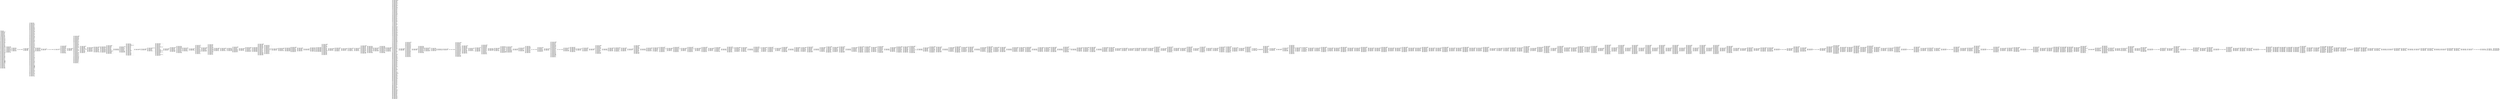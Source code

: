 digraph "graph.cfg.gv" {
	subgraph global {
		node [fontname=Courier fontsize=30.0 rank=same shape=box]
		block_0 [label="0: %00 = #0x1\l2: %01 = #0x40\l4: MSTORE(%01, %00)\l5: [NO_SSA] SWAP1\l6: [NO_SSA] DUP2\l7: [NO_SSA] PUSH1\l9: [NO_SSA] DUP3\la: [NO_SSA] ADD\lb: [NO_SSA] PUSH1\ld: [NO_SSA] SWAP1\le: [NO_SSA] SLOAD\lf: [NO_SSA] SWAP1\l10: [NO_SSA] PUSH2\l13: [NO_SSA] EXP\l14: [NO_SSA] SWAP1\l15: [NO_SSA] DIV\l16: [NO_SSA] PUSH20\l2b: [NO_SSA] AND\l2c: [NO_SSA] PUSH20\l41: [NO_SSA] AND\l42: [NO_SSA] PUSH20\l57: [NO_SSA] AND\l58: [NO_SSA] DUP2\l59: [NO_SSA] MSTORE\l5a: [NO_SSA] PUSH1\l5c: [NO_SSA] ADD\l5d: [NO_SSA] PUSH1\l5f: [NO_SSA] DUP3\l60: [NO_SSA] ADD\l61: [NO_SSA] PUSH1\l63: [NO_SSA] SWAP1\l64: [NO_SSA] SLOAD\l65: [NO_SSA] SWAP1\l66: [NO_SSA] PUSH2\l69: [NO_SSA] EXP\l6a: [NO_SSA] SWAP1\l6b: [NO_SSA] DIV\l6c: [NO_SSA] PUSH8\l75: [NO_SSA] AND\l76: [NO_SSA] PUSH8\l7f: [NO_SSA] AND\l80: [NO_SSA] PUSH8\l89: [NO_SSA] AND\l8a: [NO_SSA] DUP2\l8b: [NO_SSA] MSTORE\l8c: [NO_SSA] PUSH1\l8e: [NO_SSA] ADD\l8f: [NO_SSA] PUSH1\l91: [NO_SSA] DUP3\l92: [NO_SSA] ADD\l93: [NO_SSA] PUSH1\l95: [NO_SSA] SWAP1\l96: [NO_SSA] SLOAD\l97: [NO_SSA] SWAP1\l98: [NO_SSA] PUSH2\l9b: [NO_SSA] EXP\l9c: [NO_SSA] SWAP1\l9d: [NO_SSA] DIV\l9e: [NO_SSA] PUSH1\la0: [NO_SSA] AND\la1: [NO_SSA] ISZERO\la2: [NO_SSA] ISZERO\la3: [NO_SSA] ISZERO\la4: [NO_SSA] ISZERO\la5: [NO_SSA] DUP2\la6: [NO_SSA] MSTORE\la7: [NO_SSA] POP\la8: [NO_SSA] POP\la9: [NO_SSA] SWAP1\laa: [NO_SSA] POP\lab: [NO_SSA] DUP1\lac: [NO_SSA] PUSH1\lae: [NO_SSA] ADD\laf: [NO_SSA] MLOAD\lb0: [NO_SSA] PUSH2\lb3: [NO_SSA] JUMPI\l"]
		block_b4 [label="b4: [NO_SSA] PUSH1\lb6: [NO_SSA] PUSH20\lcb: [NO_SSA] AND\lcc: [NO_SSA] DUP2\lcd: [NO_SSA] PUSH1\lcf: [NO_SSA] ADD\ld0: [NO_SSA] MLOAD\ld1: [NO_SSA] PUSH20\le6: [NO_SSA] AND\le7: [NO_SSA] EQ\le8: [NO_SSA] PUSH2\leb: [NO_SSA] JUMPI\l"]
		block_ec [label="ec: [NO_SSA] DUP1\led: [NO_SSA] SWAP3\lee: [NO_SSA] POP\lef: [NO_SSA] POP\lf0: [NO_SSA] POP\lf1: [NO_SSA] PUSH2\lf4: [NO_SSA] JUMP\l"]
		block_f5 [label="f5: [NO_SSA] JUMPDEST\l"]
		block_f6 [label="f6: [NO_SSA] JUMPDEST\lf7: [NO_SSA] PUSH1\lf9: [NO_SSA] ISZERO\lfa: [NO_SSA] PUSH2\lfd: [NO_SSA] JUMPI\l"]
		block_fe [label="fe: [NO_SSA] DUP2\lff: [NO_SSA] DUP1\l100: [NO_SSA] PUSH1\l102: [NO_SSA] SWAP1\l103: [NO_SSA] SUB\l104: [NO_SSA] SWAP3\l105: [NO_SSA] POP\l106: [NO_SSA] POP\l107: [NO_SSA] PUSH1\l109: [NO_SSA] PUSH1\l10b: [NO_SSA] DUP4\l10c: [NO_SSA] DUP2\l10d: [NO_SSA] MSTORE\l10e: [NO_SSA] PUSH1\l110: [NO_SSA] ADD\l111: [NO_SSA] SWAP1\l112: [NO_SSA] DUP2\l113: [NO_SSA] MSTORE\l114: [NO_SSA] PUSH1\l116: [NO_SSA] ADD\l117: [NO_SSA] PUSH1\l119: [NO_SSA] SHA3\l11a: [NO_SSA] PUSH1\l11c: [NO_SSA] MLOAD\l11d: [NO_SSA] DUP1\l11e: [NO_SSA] PUSH1\l120: [NO_SSA] ADD\l121: [NO_SSA] PUSH1\l123: [NO_SSA] MSTORE\l124: [NO_SSA] SWAP1\l125: [NO_SSA] DUP2\l126: [NO_SSA] PUSH1\l128: [NO_SSA] DUP3\l129: [NO_SSA] ADD\l12a: [NO_SSA] PUSH1\l12c: [NO_SSA] SWAP1\l12d: [NO_SSA] SLOAD\l12e: [NO_SSA] SWAP1\l12f: [NO_SSA] PUSH2\l132: [NO_SSA] EXP\l133: [NO_SSA] SWAP1\l134: [NO_SSA] DIV\l135: [NO_SSA] PUSH20\l14a: [NO_SSA] AND\l14b: [NO_SSA] PUSH20\l160: [NO_SSA] AND\l161: [NO_SSA] PUSH20\l176: [NO_SSA] AND\l177: [NO_SSA] DUP2\l178: [NO_SSA] MSTORE\l179: [NO_SSA] PUSH1\l17b: [NO_SSA] ADD\l17c: [NO_SSA] PUSH1\l17e: [NO_SSA] DUP3\l17f: [NO_SSA] ADD\l180: [NO_SSA] PUSH1\l182: [NO_SSA] SWAP1\l183: [NO_SSA] SLOAD\l184: [NO_SSA] SWAP1\l185: [NO_SSA] PUSH2\l188: [NO_SSA] EXP\l189: [NO_SSA] SWAP1\l18a: [NO_SSA] DIV\l18b: [NO_SSA] PUSH8\l194: [NO_SSA] AND\l195: [NO_SSA] PUSH8\l19e: [NO_SSA] AND\l19f: [NO_SSA] PUSH8\l1a8: [NO_SSA] AND\l1a9: [NO_SSA] DUP2\l1aa: [NO_SSA] MSTORE\l1ab: [NO_SSA] PUSH1\l1ad: [NO_SSA] ADD\l1ae: [NO_SSA] PUSH1\l1b0: [NO_SSA] DUP3\l1b1: [NO_SSA] ADD\l1b2: [NO_SSA] PUSH1\l1b4: [NO_SSA] SWAP1\l1b5: [NO_SSA] SLOAD\l1b6: [NO_SSA] SWAP1\l1b7: [NO_SSA] PUSH2\l1ba: [NO_SSA] EXP\l1bb: [NO_SSA] SWAP1\l1bc: [NO_SSA] DIV\l1bd: [NO_SSA] PUSH1\l1bf: [NO_SSA] AND\l1c0: [NO_SSA] ISZERO\l1c1: [NO_SSA] ISZERO\l1c2: [NO_SSA] ISZERO\l1c3: [NO_SSA] ISZERO\l1c4: [NO_SSA] DUP2\l1c5: [NO_SSA] MSTORE\l1c6: [NO_SSA] POP\l1c7: [NO_SSA] POP\l1c8: [NO_SSA] SWAP1\l1c9: [NO_SSA] POP\l1ca: [NO_SSA] PUSH1\l1cc: [NO_SSA] PUSH20\l1e1: [NO_SSA] AND\l1e2: [NO_SSA] DUP2\l1e3: [NO_SSA] PUSH1\l1e5: [NO_SSA] ADD\l1e6: [NO_SSA] MLOAD\l1e7: [NO_SSA] PUSH20\l1fc: [NO_SSA] AND\l1fd: [NO_SSA] EQ\l1fe: [NO_SSA] PUSH2\l201: [NO_SSA] JUMPI\l"]
		block_202 [label="202: [NO_SSA] DUP1\l203: [NO_SSA] SWAP3\l204: [NO_SSA] POP\l205: [NO_SSA] POP\l206: [NO_SSA] POP\l207: [NO_SSA] PUSH2\l20a: [NO_SSA] JUMP\l"]
		block_20b [label="20b: [NO_SSA] JUMPDEST\l20c: [NO_SSA] PUSH2\l20f: [NO_SSA] JUMP\l"]
		block_210 [label="210: [NO_SSA] JUMPDEST\l"]
		block_211 [label="211: [NO_SSA] JUMPDEST\l212: [NO_SSA] POP\l"]
		block_213 [label="213: [NO_SSA] JUMPDEST\l214: [NO_SSA] PUSH1\l216: [NO_SSA] MLOAD\l217: [NO_SSA] PUSH32\l238: [NO_SSA] DUP2\l239: [NO_SSA] MSTORE\l23a: [NO_SSA] PUSH1\l23c: [NO_SSA] ADD\l23d: [NO_SSA] PUSH1\l23f: [NO_SSA] MLOAD\l240: [NO_SSA] DUP1\l241: [NO_SSA] SWAP2\l242: [NO_SSA] SUB\l243: [NO_SSA] SWAP1\l244: [NO_SSA] REVERT\l"]
		block_245 [label="245: [NO_SSA] JUMPDEST\l246: [NO_SSA] SWAP2\l247: [NO_SSA] SWAP1\l248: [NO_SSA] POP\l249: [NO_SSA] JUMP\l"]
		block_24a [label="24a: [NO_SSA] JUMPDEST\l24b: [NO_SSA] PUSH1\l24d: [NO_SSA] PUSH1\l24f: [NO_SSA] PUSH1\l251: [NO_SSA] SWAP1\l252: [NO_SSA] SLOAD\l253: [NO_SSA] SWAP1\l254: [NO_SSA] PUSH2\l257: [NO_SSA] EXP\l258: [NO_SSA] SWAP1\l259: [NO_SSA] DIV\l25a: [NO_SSA] PUSH20\l26f: [NO_SSA] AND\l270: [NO_SSA] SWAP1\l271: [NO_SSA] POP\l272: [NO_SSA] DUP2\l273: [NO_SSA] PUSH1\l275: [NO_SSA] PUSH1\l277: [NO_SSA] PUSH2\l27a: [NO_SSA] EXP\l27b: [NO_SSA] DUP2\l27c: [NO_SSA] SLOAD\l27d: [NO_SSA] DUP2\l27e: [NO_SSA] PUSH20\l293: [NO_SSA] MUL\l294: [NO_SSA] NOT\l295: [NO_SSA] AND\l296: [NO_SSA] SWAP1\l297: [NO_SSA] DUP4\l298: [NO_SSA] PUSH20\l2ad: [NO_SSA] AND\l2ae: [NO_SSA] MUL\l2af: [NO_SSA] OR\l2b0: [NO_SSA] SWAP1\l2b1: [NO_SSA] SSTORE\l2b2: [NO_SSA] POP\l2b3: [NO_SSA] DUP2\l2b4: [NO_SSA] PUSH20\l2c9: [NO_SSA] AND\l2ca: [NO_SSA] DUP2\l2cb: [NO_SSA] PUSH20\l2e0: [NO_SSA] AND\l2e1: [NO_SSA] PUSH32\l302: [NO_SSA] PUSH1\l304: [NO_SSA] MLOAD\l305: [NO_SSA] PUSH1\l307: [NO_SSA] MLOAD\l308: [NO_SSA] DUP1\l309: [NO_SSA] SWAP2\l30a: [NO_SSA] SUB\l30b: [NO_SSA] SWAP1\l30c: [NO_SSA] LOG3\l30d: [NO_SSA] POP\l30e: [NO_SSA] POP\l30f: [NO_SSA] JUMP\l"]
		block_310 [label="310: [NO_SSA] JUMPDEST\l311: [NO_SSA] PUSH1\l313: [NO_SSA] DUP1\l314: [NO_SSA] DUP3\l315: [NO_SSA] PUSH20\l32a: [NO_SSA] AND\l32b: [NO_SSA] EXTCODESIZE\l32c: [NO_SSA] GT\l32d: [NO_SSA] SWAP1\l32e: [NO_SSA] POP\l32f: [NO_SSA] SWAP2\l330: [NO_SSA] SWAP1\l331: [NO_SSA] POP\l332: [NO_SSA] JUMP\l"]
		block_333 [label="333: [NO_SSA] JUMPDEST\l334: [NO_SSA] PUSH1\l336: [NO_SSA] DUP4\l337: [NO_SSA] PUSH20\l34c: [NO_SSA] AND\l34d: [NO_SSA] PUSH4\l352: [NO_SSA] PUSH2\l355: [NO_SSA] PUSH2\l358: [NO_SSA] JUMP\l"]
		block_359 [label="359: [NO_SSA] JUMPDEST\l35a: [NO_SSA] DUP8\l35b: [NO_SSA] DUP7\l35c: [NO_SSA] DUP7\l35d: [NO_SSA] PUSH1\l35f: [NO_SSA] MLOAD\l360: [NO_SSA] DUP6\l361: [NO_SSA] PUSH4\l366: [NO_SSA] AND\l367: [NO_SSA] PUSH1\l369: [NO_SSA] INVALID\l"]
		block_36a [label="36a: [NO_SSA] DUP2\l36b: [NO_SSA] MSTORE\l36c: [NO_SSA] PUSH1\l36e: [NO_SSA] ADD\l36f: [NO_SSA] PUSH2\l372: [NO_SSA] SWAP5\l373: [NO_SSA] SWAP4\l374: [NO_SSA] SWAP3\l375: [NO_SSA] SWAP2\l376: [NO_SSA] SWAP1\l377: [NO_SSA] PUSH2\l37a: [NO_SSA] JUMP\l"]
		block_37b [label="37b: [NO_SSA] JUMPDEST\l37c: [NO_SSA] PUSH1\l37e: [NO_SSA] PUSH1\l380: [NO_SSA] MLOAD\l381: [NO_SSA] DUP1\l382: [NO_SSA] DUP4\l383: [NO_SSA] SUB\l384: [NO_SSA] DUP2\l385: [NO_SSA] PUSH1\l387: [NO_SSA] DUP8\l388: [NO_SSA] DUP1\l389: [NO_SSA] EXTCODESIZE\l38a: [NO_SSA] ISZERO\l38b: [NO_SSA] DUP1\l38c: [NO_SSA] ISZERO\l38d: [NO_SSA] PUSH2\l390: [NO_SSA] JUMPI\l"]
		block_391 [label="391: [NO_SSA] PUSH1\l393: [NO_SSA] DUP1\l394: [NO_SSA] REVERT\l"]
		block_395 [label="395: [NO_SSA] JUMPDEST\l396: [NO_SSA] POP\l397: [NO_SSA] GAS\l398: [NO_SSA] CALL\l399: [NO_SSA] SWAP3\l39a: [NO_SSA] POP\l39b: [NO_SSA] POP\l39c: [NO_SSA] POP\l39d: [NO_SSA] DUP1\l39e: [NO_SSA] ISZERO\l39f: [NO_SSA] PUSH2\l3a2: [NO_SSA] JUMPI\l"]
		block_3a3 [label="3a3: [NO_SSA] POP\l3a4: [NO_SSA] PUSH1\l3a6: [NO_SSA] MLOAD\l3a7: [NO_SSA] RETURNDATASIZE\l3a8: [NO_SSA] PUSH1\l3aa: [NO_SSA] NOT\l3ab: [NO_SSA] PUSH1\l3ad: [NO_SSA] DUP3\l3ae: [NO_SSA] ADD\l3af: [NO_SSA] AND\l3b0: [NO_SSA] DUP3\l3b1: [NO_SSA] ADD\l3b2: [NO_SSA] DUP1\l3b3: [NO_SSA] PUSH1\l3b5: [NO_SSA] MSTORE\l3b6: [NO_SSA] POP\l3b7: [NO_SSA] DUP2\l3b8: [NO_SSA] ADD\l3b9: [NO_SSA] SWAP1\l3ba: [NO_SSA] PUSH2\l3bd: [NO_SSA] SWAP2\l3be: [NO_SSA] SWAP1\l3bf: [NO_SSA] PUSH2\l3c2: [NO_SSA] JUMP\l"]
		block_3c3 [label="3c3: [NO_SSA] JUMPDEST\l3c4: [NO_SSA] PUSH1\l"]
		block_3c6 [label="3c6: [NO_SSA] JUMPDEST\l3c7: [NO_SSA] PUSH2\l3ca: [NO_SSA] JUMPI\l"]
		block_3cb [label="3cb: [NO_SSA] RETURNDATASIZE\l3cc: [NO_SSA] DUP1\l3cd: [NO_SSA] PUSH1\l3cf: [NO_SSA] DUP2\l3d0: [NO_SSA] EQ\l3d1: [NO_SSA] PUSH2\l3d4: [NO_SSA] JUMPI\l"]
		block_3d5 [label="3d5: [NO_SSA] PUSH1\l3d7: [NO_SSA] MLOAD\l3d8: [NO_SSA] SWAP2\l3d9: [NO_SSA] POP\l3da: [NO_SSA] PUSH1\l3dc: [NO_SSA] NOT\l3dd: [NO_SSA] PUSH1\l3df: [NO_SSA] RETURNDATASIZE\l3e0: [NO_SSA] ADD\l3e1: [NO_SSA] AND\l3e2: [NO_SSA] DUP3\l3e3: [NO_SSA] ADD\l3e4: [NO_SSA] PUSH1\l3e6: [NO_SSA] MSTORE\l3e7: [NO_SSA] RETURNDATASIZE\l3e8: [NO_SSA] DUP3\l3e9: [NO_SSA] MSTORE\l3ea: [NO_SSA] RETURNDATASIZE\l3eb: [NO_SSA] PUSH1\l3ed: [NO_SSA] PUSH1\l3ef: [NO_SSA] DUP5\l3f0: [NO_SSA] ADD\l3f1: [NO_SSA] RETURNDATACOPY\l3f2: [NO_SSA] PUSH2\l3f5: [NO_SSA] JUMP\l"]
		block_3f6 [label="3f6: [NO_SSA] JUMPDEST\l3f7: [NO_SSA] PUSH1\l3f9: [NO_SSA] SWAP2\l3fa: [NO_SSA] POP\l"]
		block_3fb [label="3fb: [NO_SSA] JUMPDEST\l3fc: [NO_SSA] POP\l3fd: [NO_SSA] PUSH1\l3ff: [NO_SSA] DUP2\l400: [NO_SSA] MLOAD\l401: [NO_SSA] EQ\l402: [NO_SSA] ISZERO\l403: [NO_SSA] PUSH2\l406: [NO_SSA] JUMPI\l"]
		block_407 [label="407: [NO_SSA] PUSH1\l409: [NO_SSA] MLOAD\l40a: [NO_SSA] PUSH32\l42b: [NO_SSA] DUP2\l42c: [NO_SSA] MSTORE\l42d: [NO_SSA] PUSH1\l42f: [NO_SSA] ADD\l430: [NO_SSA] PUSH1\l432: [NO_SSA] MLOAD\l433: [NO_SSA] DUP1\l434: [NO_SSA] SWAP2\l435: [NO_SSA] SUB\l436: [NO_SSA] SWAP1\l437: [NO_SSA] REVERT\l"]
		block_438 [label="438: [NO_SSA] JUMPDEST\l439: [NO_SSA] DUP1\l43a: [NO_SSA] MLOAD\l43b: [NO_SSA] DUP2\l43c: [NO_SSA] PUSH1\l43e: [NO_SSA] ADD\l43f: [NO_SSA] REVERT\l"]
		block_440 [label="440: [NO_SSA] JUMPDEST\l441: [NO_SSA] PUSH4\l446: [NO_SSA] PUSH1\l448: [NO_SSA] INVALID\l"]
		block_449 [label="449: [NO_SSA] PUSH28\l466: [NO_SSA] NOT\l467: [NO_SSA] AND\l468: [NO_SSA] DUP2\l469: [NO_SSA] PUSH28\l486: [NO_SSA] NOT\l487: [NO_SSA] AND\l488: [NO_SSA] EQ\l489: [NO_SSA] SWAP2\l48a: [NO_SSA] POP\l48b: [NO_SSA] POP\l48c: [NO_SSA] SWAP5\l48d: [NO_SSA] SWAP4\l48e: [NO_SSA] POP\l48f: [NO_SSA] POP\l490: [NO_SSA] POP\l491: [NO_SSA] POP\l492: [NO_SSA] JUMP\l"]
		block_493 [label="493: [NO_SSA] JUMPDEST\l494: [NO_SSA] PUSH1\l496: [NO_SSA] PUSH1\l498: [NO_SSA] DUP3\l499: [NO_SSA] EQ\l49a: [NO_SSA] ISZERO\l49b: [NO_SSA] PUSH2\l49e: [NO_SSA] JUMPI\l"]
		block_49f [label="49f: [NO_SSA] PUSH1\l4a1: [NO_SSA] MLOAD\l4a2: [NO_SSA] DUP1\l4a3: [NO_SSA] PUSH1\l4a5: [NO_SSA] ADD\l4a6: [NO_SSA] PUSH1\l4a8: [NO_SSA] MSTORE\l4a9: [NO_SSA] DUP1\l4aa: [NO_SSA] PUSH1\l4ac: [NO_SSA] DUP2\l4ad: [NO_SSA] MSTORE\l4ae: [NO_SSA] PUSH1\l4b0: [NO_SSA] ADD\l4b1: [NO_SSA] PUSH32\l4d2: [NO_SSA] DUP2\l4d3: [NO_SSA] MSTORE\l4d4: [NO_SSA] POP\l4d5: [NO_SSA] SWAP1\l4d6: [NO_SSA] POP\l4d7: [NO_SSA] PUSH2\l4da: [NO_SSA] JUMP\l"]
		block_4db [label="4db: [NO_SSA] JUMPDEST\l4dc: [NO_SSA] PUSH1\l4de: [NO_SSA] DUP3\l4df: [NO_SSA] SWAP1\l4e0: [NO_SSA] POP\l4e1: [NO_SSA] PUSH1\l"]
		block_4e3 [label="4e3: [NO_SSA] JUMPDEST\l4e4: [NO_SSA] PUSH1\l4e6: [NO_SSA] DUP3\l4e7: [NO_SSA] EQ\l4e8: [NO_SSA] PUSH2\l4eb: [NO_SSA] JUMPI\l"]
		block_4ec [label="4ec: [NO_SSA] DUP1\l4ed: [NO_SSA] DUP1\l4ee: [NO_SSA] PUSH2\l4f1: [NO_SSA] SWAP1\l4f2: [NO_SSA] PUSH2\l4f5: [NO_SSA] JUMP\l"]
		block_4f6 [label="4f6: [NO_SSA] JUMPDEST\l4f7: [NO_SSA] SWAP2\l4f8: [NO_SSA] POP\l4f9: [NO_SSA] POP\l4fa: [NO_SSA] PUSH1\l4fc: [NO_SSA] DUP3\l4fd: [NO_SSA] PUSH2\l500: [NO_SSA] SWAP2\l501: [NO_SSA] SWAP1\l502: [NO_SSA] PUSH2\l505: [NO_SSA] JUMP\l"]
		block_506 [label="506: [NO_SSA] JUMPDEST\l507: [NO_SSA] SWAP2\l508: [NO_SSA] POP\l509: [NO_SSA] PUSH2\l50c: [NO_SSA] JUMP\l"]
		block_50d [label="50d: [NO_SSA] JUMPDEST\l50e: [NO_SSA] PUSH1\l510: [NO_SSA] DUP2\l511: [NO_SSA] PUSH8\l51a: [NO_SSA] DUP2\l51b: [NO_SSA] GT\l51c: [NO_SSA] ISZERO\l51d: [NO_SSA] PUSH2\l520: [NO_SSA] JUMPI\l"]
		block_521 [label="521: [NO_SSA] PUSH32\l542: [NO_SSA] PUSH1\l544: [NO_SSA] MSTORE\l545: [NO_SSA] PUSH1\l547: [NO_SSA] PUSH1\l549: [NO_SSA] MSTORE\l54a: [NO_SSA] PUSH1\l54c: [NO_SSA] PUSH1\l54e: [NO_SSA] REVERT\l"]
		block_54f [label="54f: [NO_SSA] JUMPDEST\l550: [NO_SSA] PUSH1\l552: [NO_SSA] MLOAD\l553: [NO_SSA] SWAP1\l554: [NO_SSA] DUP1\l555: [NO_SSA] DUP3\l556: [NO_SSA] MSTORE\l557: [NO_SSA] DUP1\l558: [NO_SSA] PUSH1\l55a: [NO_SSA] ADD\l55b: [NO_SSA] PUSH1\l55d: [NO_SSA] NOT\l55e: [NO_SSA] AND\l55f: [NO_SSA] PUSH1\l561: [NO_SSA] ADD\l562: [NO_SSA] DUP3\l563: [NO_SSA] ADD\l564: [NO_SSA] PUSH1\l566: [NO_SSA] MSTORE\l567: [NO_SSA] DUP1\l568: [NO_SSA] ISZERO\l569: [NO_SSA] PUSH2\l56c: [NO_SSA] JUMPI\l"]
		block_56d [label="56d: [NO_SSA] DUP2\l56e: [NO_SSA] PUSH1\l570: [NO_SSA] ADD\l571: [NO_SSA] PUSH1\l573: [NO_SSA] DUP3\l574: [NO_SSA] MUL\l575: [NO_SSA] DUP1\l576: [NO_SSA] CALLDATASIZE\l577: [NO_SSA] DUP4\l578: [NO_SSA] CALLDATACOPY\l579: [NO_SSA] DUP1\l57a: [NO_SSA] DUP3\l57b: [NO_SSA] ADD\l57c: [NO_SSA] SWAP2\l57d: [NO_SSA] POP\l57e: [NO_SSA] POP\l57f: [NO_SSA] SWAP1\l580: [NO_SSA] POP\l"]
		block_581 [label="581: [NO_SSA] JUMPDEST\l582: [NO_SSA] POP\l583: [NO_SSA] SWAP1\l584: [NO_SSA] POP\l"]
		block_585 [label="585: [NO_SSA] JUMPDEST\l586: [NO_SSA] PUSH1\l588: [NO_SSA] DUP6\l589: [NO_SSA] EQ\l58a: [NO_SSA] PUSH2\l58d: [NO_SSA] JUMPI\l"]
		block_58e [label="58e: [NO_SSA] PUSH1\l590: [NO_SSA] DUP3\l591: [NO_SSA] PUSH2\l594: [NO_SSA] SWAP2\l595: [NO_SSA] SWAP1\l596: [NO_SSA] PUSH2\l599: [NO_SSA] JUMP\l"]
		block_59a [label="59a: [NO_SSA] JUMPDEST\l59b: [NO_SSA] SWAP2\l59c: [NO_SSA] POP\l59d: [NO_SSA] PUSH1\l59f: [NO_SSA] DUP6\l5a0: [NO_SSA] PUSH2\l5a3: [NO_SSA] SWAP2\l5a4: [NO_SSA] SWAP1\l5a5: [NO_SSA] PUSH2\l5a8: [NO_SSA] JUMP\l"]
		block_5a9 [label="5a9: [NO_SSA] JUMPDEST\l5aa: [NO_SSA] PUSH1\l5ac: [NO_SSA] PUSH2\l5af: [NO_SSA] SWAP2\l5b0: [NO_SSA] SWAP1\l5b1: [NO_SSA] PUSH2\l5b4: [NO_SSA] JUMP\l"]
		block_5b5 [label="5b5: [NO_SSA] JUMPDEST\l5b6: [NO_SSA] PUSH1\l5b8: [NO_SSA] INVALID\l"]
		block_5b9 [label="5b9: [NO_SSA] DUP2\l5ba: [NO_SSA] DUP4\l5bb: [NO_SSA] DUP2\l5bc: [NO_SSA] MLOAD\l5bd: [NO_SSA] DUP2\l5be: [NO_SSA] LT\l5bf: [NO_SSA] PUSH2\l5c2: [NO_SSA] JUMPI\l"]
		block_5c3 [label="5c3: [NO_SSA] PUSH32\l5e4: [NO_SSA] PUSH1\l5e6: [NO_SSA] MSTORE\l5e7: [NO_SSA] PUSH1\l5e9: [NO_SSA] PUSH1\l5eb: [NO_SSA] MSTORE\l5ec: [NO_SSA] PUSH1\l5ee: [NO_SSA] PUSH1\l5f0: [NO_SSA] REVERT\l"]
		block_5f1 [label="5f1: [NO_SSA] JUMPDEST\l5f2: [NO_SSA] PUSH1\l5f4: [NO_SSA] ADD\l5f5: [NO_SSA] ADD\l5f6: [NO_SSA] SWAP1\l5f7: [NO_SSA] PUSH31\l617: [NO_SSA] NOT\l618: [NO_SSA] AND\l619: [NO_SSA] SWAP1\l61a: [NO_SSA] DUP2\l61b: [NO_SSA] PUSH1\l61d: [NO_SSA] BYTE\l61e: [NO_SSA] SWAP1\l61f: [NO_SSA] MSTORE8\l620: [NO_SSA] POP\l621: [NO_SSA] PUSH1\l623: [NO_SSA] DUP6\l624: [NO_SSA] PUSH2\l627: [NO_SSA] SWAP2\l628: [NO_SSA] SWAP1\l629: [NO_SSA] PUSH2\l62c: [NO_SSA] JUMP\l"]
		block_62d [label="62d: [NO_SSA] JUMPDEST\l62e: [NO_SSA] SWAP5\l62f: [NO_SSA] POP\l630: [NO_SSA] PUSH2\l633: [NO_SSA] JUMP\l"]
		block_634 [label="634: [NO_SSA] JUMPDEST\l635: [NO_SSA] DUP1\l636: [NO_SSA] SWAP4\l637: [NO_SSA] POP\l638: [NO_SSA] POP\l639: [NO_SSA] POP\l63a: [NO_SSA] POP\l"]
		block_63b [label="63b: [NO_SSA] JUMPDEST\l63c: [NO_SSA] SWAP2\l63d: [NO_SSA] SWAP1\l63e: [NO_SSA] POP\l63f: [NO_SSA] JUMP\l"]
		block_640 [label="640: [NO_SSA] JUMPDEST\l641: [NO_SSA] POP\l642: [NO_SSA] POP\l643: [NO_SSA] POP\l644: [NO_SSA] POP\l645: [NO_SSA] JUMP\l"]
		block_646 [label="646: [NO_SSA] JUMPDEST\l647: [NO_SSA] POP\l648: [NO_SSA] POP\l649: [NO_SSA] POP\l64a: [NO_SSA] POP\l64b: [NO_SSA] JUMP\l"]
		block_64c [label="64c: [NO_SSA] JUMPDEST\l64d: [NO_SSA] PUSH1\l64f: [NO_SSA] DUP1\l650: [NO_SSA] SLOAD\l651: [NO_SSA] SWAP1\l652: [NO_SSA] POP\l653: [NO_SSA] PUSH1\l655: [NO_SSA] PUSH20\l66a: [NO_SSA] AND\l66b: [NO_SSA] DUP5\l66c: [NO_SSA] PUSH20\l681: [NO_SSA] AND\l682: [NO_SSA] EQ\l683: [NO_SSA] ISZERO\l684: [NO_SSA] PUSH2\l687: [NO_SSA] JUMPI\l"]
		block_688 [label="688: [NO_SSA] PUSH1\l68a: [NO_SSA] MLOAD\l68b: [NO_SSA] PUSH32\l6ac: [NO_SSA] DUP2\l6ad: [NO_SSA] MSTORE\l6ae: [NO_SSA] PUSH1\l6b0: [NO_SSA] ADD\l6b1: [NO_SSA] PUSH1\l6b3: [NO_SSA] MLOAD\l6b4: [NO_SSA] DUP1\l6b5: [NO_SSA] SWAP2\l6b6: [NO_SSA] SUB\l6b7: [NO_SSA] SWAP1\l6b8: [NO_SSA] REVERT\l"]
		block_6b9 [label="6b9: [NO_SSA] JUMPDEST\l6ba: [NO_SSA] PUSH1\l6bc: [NO_SSA] DUP4\l6bd: [NO_SSA] EQ\l6be: [NO_SSA] ISZERO\l6bf: [NO_SSA] PUSH2\l6c2: [NO_SSA] JUMPI\l"]
		block_6c3 [label="6c3: [NO_SSA] PUSH1\l6c5: [NO_SSA] MLOAD\l6c6: [NO_SSA] PUSH32\l6e7: [NO_SSA] DUP2\l6e8: [NO_SSA] MSTORE\l6e9: [NO_SSA] PUSH1\l6eb: [NO_SSA] ADD\l6ec: [NO_SSA] PUSH1\l6ee: [NO_SSA] MLOAD\l6ef: [NO_SSA] DUP1\l6f0: [NO_SSA] SWAP2\l6f1: [NO_SSA] SUB\l6f2: [NO_SSA] SWAP1\l6f3: [NO_SSA] REVERT\l"]
		block_6f4 [label="6f4: [NO_SSA] JUMPDEST\l6f5: [NO_SSA] PUSH2\l6f8: [NO_SSA] PUSH1\l6fa: [NO_SSA] DUP6\l6fb: [NO_SSA] DUP4\l6fc: [NO_SSA] DUP7\l6fd: [NO_SSA] PUSH2\l700: [NO_SSA] JUMP\l"]
		block_701 [label="701: [NO_SSA] JUMPDEST\l702: [NO_SSA] DUP3\l703: [NO_SSA] PUSH1\l705: [NO_SSA] PUSH1\l707: [NO_SSA] DUP7\l708: [NO_SSA] PUSH20\l71d: [NO_SSA] AND\l71e: [NO_SSA] PUSH20\l733: [NO_SSA] AND\l734: [NO_SSA] DUP2\l735: [NO_SSA] MSTORE\l736: [NO_SSA] PUSH1\l738: [NO_SSA] ADD\l739: [NO_SSA] SWAP1\l73a: [NO_SSA] DUP2\l73b: [NO_SSA] MSTORE\l73c: [NO_SSA] PUSH1\l73e: [NO_SSA] ADD\l73f: [NO_SSA] PUSH1\l741: [NO_SSA] SHA3\l742: [NO_SSA] PUSH1\l744: [NO_SSA] ADD\l745: [NO_SSA] PUSH1\l747: [NO_SSA] DUP3\l748: [NO_SSA] DUP3\l749: [NO_SSA] DUP3\l74a: [NO_SSA] SWAP1\l74b: [NO_SSA] SLOAD\l74c: [NO_SSA] SWAP1\l74d: [NO_SSA] PUSH2\l750: [NO_SSA] EXP\l751: [NO_SSA] SWAP1\l752: [NO_SSA] DIV\l753: [NO_SSA] PUSH8\l75c: [NO_SSA] AND\l75d: [NO_SSA] ADD\l75e: [NO_SSA] SWAP3\l75f: [NO_SSA] POP\l760: [NO_SSA] PUSH2\l763: [NO_SSA] EXP\l764: [NO_SSA] DUP2\l765: [NO_SSA] SLOAD\l766: [NO_SSA] DUP2\l767: [NO_SSA] PUSH8\l770: [NO_SSA] MUL\l771: [NO_SSA] NOT\l772: [NO_SSA] AND\l773: [NO_SSA] SWAP1\l774: [NO_SSA] DUP4\l775: [NO_SSA] PUSH8\l77e: [NO_SSA] AND\l77f: [NO_SSA] MUL\l780: [NO_SSA] OR\l781: [NO_SSA] SWAP1\l782: [NO_SSA] SSTORE\l783: [NO_SSA] POP\l784: [NO_SSA] DUP3\l785: [NO_SSA] PUSH1\l787: [NO_SSA] PUSH1\l789: [NO_SSA] DUP7\l78a: [NO_SSA] PUSH20\l79f: [NO_SSA] AND\l7a0: [NO_SSA] PUSH20\l7b5: [NO_SSA] AND\l7b6: [NO_SSA] DUP2\l7b7: [NO_SSA] MSTORE\l7b8: [NO_SSA] PUSH1\l7ba: [NO_SSA] ADD\l7bb: [NO_SSA] SWAP1\l7bc: [NO_SSA] DUP2\l7bd: [NO_SSA] MSTORE\l7be: [NO_SSA] PUSH1\l7c0: [NO_SSA] ADD\l7c1: [NO_SSA] PUSH1\l7c3: [NO_SSA] SHA3\l7c4: [NO_SSA] PUSH1\l7c6: [NO_SSA] ADD\l7c7: [NO_SSA] PUSH1\l7c9: [NO_SSA] DUP3\l7ca: [NO_SSA] DUP3\l7cb: [NO_SSA] DUP3\l7cc: [NO_SSA] SWAP1\l7cd: [NO_SSA] SLOAD\l7ce: [NO_SSA] SWAP1\l7cf: [NO_SSA] PUSH2\l7d2: [NO_SSA] EXP\l7d3: [NO_SSA] SWAP1\l7d4: [NO_SSA] DIV\l7d5: [NO_SSA] PUSH8\l7de: [NO_SSA] AND\l7df: [NO_SSA] ADD\l7e0: [NO_SSA] SWAP3\l7e1: [NO_SSA] POP\l7e2: [NO_SSA] PUSH2\l7e5: [NO_SSA] EXP\l7e6: [NO_SSA] DUP2\l7e7: [NO_SSA] SLOAD\l7e8: [NO_SSA] DUP2\l7e9: [NO_SSA] PUSH8\l7f2: [NO_SSA] MUL\l7f3: [NO_SSA] NOT\l7f4: [NO_SSA] AND\l7f5: [NO_SSA] SWAP1\l7f6: [NO_SSA] DUP4\l7f7: [NO_SSA] PUSH8\l800: [NO_SSA] AND\l801: [NO_SSA] MUL\l802: [NO_SSA] OR\l803: [NO_SSA] SWAP1\l804: [NO_SSA] SSTORE\l805: [NO_SSA] POP\l806: [NO_SSA] DUP4\l807: [NO_SSA] PUSH1\l809: [NO_SSA] PUSH1\l80b: [NO_SSA] DUP4\l80c: [NO_SSA] DUP2\l80d: [NO_SSA] MSTORE\l80e: [NO_SSA] PUSH1\l810: [NO_SSA] ADD\l811: [NO_SSA] SWAP1\l812: [NO_SSA] DUP2\l813: [NO_SSA] MSTORE\l814: [NO_SSA] PUSH1\l816: [NO_SSA] ADD\l817: [NO_SSA] PUSH1\l819: [NO_SSA] SHA3\l81a: [NO_SSA] PUSH1\l81c: [NO_SSA] ADD\l81d: [NO_SSA] PUSH1\l81f: [NO_SSA] PUSH2\l822: [NO_SSA] EXP\l823: [NO_SSA] DUP2\l824: [NO_SSA] SLOAD\l825: [NO_SSA] DUP2\l826: [NO_SSA] PUSH20\l83b: [NO_SSA] MUL\l83c: [NO_SSA] NOT\l83d: [NO_SSA] AND\l83e: [NO_SSA] SWAP1\l83f: [NO_SSA] DUP4\l840: [NO_SSA] PUSH20\l855: [NO_SSA] AND\l856: [NO_SSA] MUL\l857: [NO_SSA] OR\l858: [NO_SSA] SWAP1\l859: [NO_SSA] SSTORE\l85a: [NO_SSA] POP\l85b: [NO_SSA] TIMESTAMP\l85c: [NO_SSA] PUSH1\l85e: [NO_SSA] PUSH1\l860: [NO_SSA] DUP4\l861: [NO_SSA] DUP2\l862: [NO_SSA] MSTORE\l863: [NO_SSA] PUSH1\l865: [NO_SSA] ADD\l866: [NO_SSA] SWAP1\l867: [NO_SSA] DUP2\l868: [NO_SSA] MSTORE\l869: [NO_SSA] PUSH1\l86b: [NO_SSA] ADD\l86c: [NO_SSA] PUSH1\l86e: [NO_SSA] SHA3\l86f: [NO_SSA] PUSH1\l871: [NO_SSA] ADD\l872: [NO_SSA] PUSH1\l874: [NO_SSA] PUSH2\l877: [NO_SSA] EXP\l878: [NO_SSA] DUP2\l879: [NO_SSA] SLOAD\l87a: [NO_SSA] DUP2\l87b: [NO_SSA] PUSH8\l884: [NO_SSA] MUL\l885: [NO_SSA] NOT\l886: [NO_SSA] AND\l887: [NO_SSA] SWAP1\l888: [NO_SSA] DUP4\l889: [NO_SSA] PUSH8\l892: [NO_SSA] AND\l893: [NO_SSA] MUL\l894: [NO_SSA] OR\l895: [NO_SSA] SWAP1\l896: [NO_SSA] SSTORE\l897: [NO_SSA] POP\l898: [NO_SSA] PUSH1\l89a: [NO_SSA] DUP2\l89b: [NO_SSA] SWAP1\l89c: [NO_SSA] POP\l89d: [NO_SSA] PUSH1\l89f: [NO_SSA] DUP5\l8a0: [NO_SSA] DUP3\l8a1: [NO_SSA] ADD\l8a2: [NO_SSA] SWAP1\l8a3: [NO_SSA] POP\l8a4: [NO_SSA] PUSH2\l8a7: [NO_SSA] DUP7\l8a8: [NO_SSA] PUSH20\l8bd: [NO_SSA] AND\l8be: [NO_SSA] PUSH2\l8c1: [NO_SSA] JUMP\l"]
		block_8c2 [label="8c2: [NO_SSA] JUMPDEST\l8c3: [NO_SSA] ISZERO\l8c4: [NO_SSA] PUSH2\l8c7: [NO_SSA] JUMPI\l"]
		block_8c8 [label="8c8: [NO_SSA] JUMPDEST\l8c9: [NO_SSA] DUP2\l8ca: [NO_SSA] DUP7\l8cb: [NO_SSA] PUSH20\l8e0: [NO_SSA] AND\l8e1: [NO_SSA] PUSH1\l8e3: [NO_SSA] PUSH20\l8f8: [NO_SSA] AND\l8f9: [NO_SSA] PUSH32\l91a: [NO_SSA] PUSH1\l91c: [NO_SSA] MLOAD\l91d: [NO_SSA] PUSH1\l91f: [NO_SSA] MLOAD\l920: [NO_SSA] DUP1\l921: [NO_SSA] SWAP2\l922: [NO_SSA] SUB\l923: [NO_SSA] SWAP1\l924: [NO_SSA] LOG4\l925: [NO_SSA] PUSH2\l928: [NO_SSA] PUSH1\l92a: [NO_SSA] DUP8\l92b: [NO_SSA] DUP5\l92c: [NO_SSA] DUP1\l92d: [NO_SSA] PUSH1\l92f: [NO_SSA] ADD\l930: [NO_SSA] SWAP6\l931: [NO_SSA] POP\l932: [NO_SSA] DUP8\l933: [NO_SSA] PUSH2\l936: [NO_SSA] JUMP\l"]
		block_937 [label="937: [NO_SSA] JUMPDEST\l938: [NO_SSA] PUSH2\l93b: [NO_SSA] JUMPI\l"]
		block_93c [label="93c: [NO_SSA] PUSH1\l93e: [NO_SSA] MLOAD\l93f: [NO_SSA] PUSH32\l960: [NO_SSA] DUP2\l961: [NO_SSA] MSTORE\l962: [NO_SSA] PUSH1\l964: [NO_SSA] ADD\l965: [NO_SSA] PUSH1\l967: [NO_SSA] MLOAD\l968: [NO_SSA] DUP1\l969: [NO_SSA] SWAP2\l96a: [NO_SSA] SUB\l96b: [NO_SSA] SWAP1\l96c: [NO_SSA] REVERT\l"]
		block_96d [label="96d: [NO_SSA] JUMPDEST\l96e: [NO_SSA] DUP1\l96f: [NO_SSA] DUP3\l970: [NO_SSA] EQ\l971: [NO_SSA] ISZERO\l972: [NO_SSA] PUSH2\l975: [NO_SSA] JUMPI\l"]
		block_976 [label="976: [NO_SSA] DUP3\l977: [NO_SSA] PUSH1\l979: [NO_SSA] SLOAD\l97a: [NO_SSA] EQ\l97b: [NO_SSA] PUSH2\l97e: [NO_SSA] JUMPI\l"]
		block_97f [label="97f: [NO_SSA] PUSH1\l981: [NO_SSA] DUP1\l982: [NO_SSA] REVERT\l"]
		block_983 [label="983: [NO_SSA] JUMPDEST\l984: [NO_SSA] PUSH2\l987: [NO_SSA] JUMP\l"]
		block_988 [label="988: [NO_SSA] JUMPDEST\l"]
		block_989 [label="989: [NO_SSA] JUMPDEST\l98a: [NO_SSA] DUP2\l98b: [NO_SSA] DUP1\l98c: [NO_SSA] PUSH1\l98e: [NO_SSA] ADD\l98f: [NO_SSA] SWAP3\l990: [NO_SSA] POP\l991: [NO_SSA] DUP7\l992: [NO_SSA] PUSH20\l9a7: [NO_SSA] AND\l9a8: [NO_SSA] PUSH1\l9aa: [NO_SSA] PUSH20\l9bf: [NO_SSA] AND\l9c0: [NO_SSA] PUSH32\l9e1: [NO_SSA] PUSH1\l9e3: [NO_SSA] MLOAD\l9e4: [NO_SSA] PUSH1\l9e6: [NO_SSA] MLOAD\l9e7: [NO_SSA] DUP1\l9e8: [NO_SSA] SWAP2\l9e9: [NO_SSA] SUB\l9ea: [NO_SSA] SWAP1\l9eb: [NO_SSA] LOG4\l9ec: [NO_SSA] DUP1\l9ed: [NO_SSA] DUP3\l9ee: [NO_SSA] EQ\l9ef: [NO_SSA] ISZERO\l9f0: [NO_SSA] PUSH2\l9f3: [NO_SSA] JUMPI\l"]
		block_9f4 [label="9f4: [NO_SSA] JUMPDEST\l9f5: [NO_SSA] DUP2\l9f6: [NO_SSA] PUSH1\l9f8: [NO_SSA] DUP2\l9f9: [NO_SSA] SWAP1\l9fa: [NO_SSA] SSTORE\l9fb: [NO_SSA] POP\l9fc: [NO_SSA] POP\l9fd: [NO_SSA] POP\l9fe: [NO_SSA] PUSH2\la01: [NO_SSA] PUSH1\la03: [NO_SSA] DUP6\la04: [NO_SSA] DUP4\la05: [NO_SSA] DUP7\la06: [NO_SSA] PUSH2\la09: [NO_SSA] JUMP\l"]
		block_a0a [label="a0a: [NO_SSA] JUMPDEST\la0b: [NO_SSA] POP\la0c: [NO_SSA] POP\la0d: [NO_SSA] POP\la0e: [NO_SSA] POP\la0f: [NO_SSA] JUMP\l"]
		block_a10 [label="a10: [NO_SSA] JUMPDEST\la11: [NO_SSA] DUP3\la12: [NO_SSA] DUP1\la13: [NO_SSA] SLOAD\la14: [NO_SSA] PUSH2\la17: [NO_SSA] SWAP1\la18: [NO_SSA] PUSH2\la1b: [NO_SSA] JUMP\l"]
		block_a1c [label="a1c: [NO_SSA] JUMPDEST\la1d: [NO_SSA] SWAP1\la1e: [NO_SSA] PUSH1\la20: [NO_SSA] MSTORE\la21: [NO_SSA] PUSH1\la23: [NO_SSA] PUSH1\la25: [NO_SSA] SHA3\la26: [NO_SSA] SWAP1\la27: [NO_SSA] PUSH1\la29: [NO_SSA] ADD\la2a: [NO_SSA] PUSH1\la2c: [NO_SSA] SWAP1\la2d: [NO_SSA] DIV\la2e: [NO_SSA] DUP2\la2f: [NO_SSA] ADD\la30: [NO_SSA] SWAP3\la31: [NO_SSA] DUP3\la32: [NO_SSA] PUSH2\la35: [NO_SSA] JUMPI\l"]
		block_a36 [label="a36: [NO_SSA] PUSH1\la38: [NO_SSA] DUP6\la39: [NO_SSA] SSTORE\la3a: [NO_SSA] PUSH2\la3d: [NO_SSA] JUMP\l"]
		block_a3e [label="a3e: [NO_SSA] JUMPDEST\la3f: [NO_SSA] DUP3\la40: [NO_SSA] PUSH1\la42: [NO_SSA] LT\la43: [NO_SSA] PUSH2\la46: [NO_SSA] JUMPI\l"]
		block_a47 [label="a47: [NO_SSA] DUP1\la48: [NO_SSA] MLOAD\la49: [NO_SSA] PUSH1\la4b: [NO_SSA] NOT\la4c: [NO_SSA] AND\la4d: [NO_SSA] DUP4\la4e: [NO_SSA] DUP1\la4f: [NO_SSA] ADD\la50: [NO_SSA] OR\la51: [NO_SSA] DUP6\la52: [NO_SSA] SSTORE\la53: [NO_SSA] PUSH2\la56: [NO_SSA] JUMP\l"]
		block_a57 [label="a57: [NO_SSA] JUMPDEST\la58: [NO_SSA] DUP3\la59: [NO_SSA] DUP1\la5a: [NO_SSA] ADD\la5b: [NO_SSA] PUSH1\la5d: [NO_SSA] ADD\la5e: [NO_SSA] DUP6\la5f: [NO_SSA] SSTORE\la60: [NO_SSA] DUP3\la61: [NO_SSA] ISZERO\la62: [NO_SSA] PUSH2\la65: [NO_SSA] JUMPI\l"]
		block_a66 [label="a66: [NO_SSA] SWAP2\la67: [NO_SSA] DUP3\la68: [NO_SSA] ADD\l"]
		block_a69 [label="a69: [NO_SSA] JUMPDEST\la6a: [NO_SSA] DUP3\la6b: [NO_SSA] DUP2\la6c: [NO_SSA] GT\la6d: [NO_SSA] ISZERO\la6e: [NO_SSA] PUSH2\la71: [NO_SSA] JUMPI\l"]
		block_a72 [label="a72: [NO_SSA] DUP3\la73: [NO_SSA] MLOAD\la74: [NO_SSA] DUP3\la75: [NO_SSA] SSTORE\la76: [NO_SSA] SWAP2\la77: [NO_SSA] PUSH1\la79: [NO_SSA] ADD\la7a: [NO_SSA] SWAP2\la7b: [NO_SSA] SWAP1\la7c: [NO_SSA] PUSH1\la7e: [NO_SSA] ADD\la7f: [NO_SSA] SWAP1\la80: [NO_SSA] PUSH2\la83: [NO_SSA] JUMP\l"]
		block_a84 [label="a84: [NO_SSA] JUMPDEST\l"]
		block_a85 [label="a85: [NO_SSA] JUMPDEST\la86: [NO_SSA] POP\la87: [NO_SSA] SWAP1\la88: [NO_SSA] POP\la89: [NO_SSA] PUSH2\la8c: [NO_SSA] SWAP2\la8d: [NO_SSA] SWAP1\la8e: [NO_SSA] PUSH2\la91: [NO_SSA] JUMP\l"]
		block_a92 [label="a92: [NO_SSA] JUMPDEST\la93: [NO_SSA] POP\la94: [NO_SSA] SWAP1\la95: [NO_SSA] JUMP\l"]
		block_a96 [label="a96: [NO_SSA] JUMPDEST\la97: [NO_SSA] PUSH1\la99: [NO_SSA] MLOAD\la9a: [NO_SSA] DUP1\la9b: [NO_SSA] PUSH1\la9d: [NO_SSA] ADD\la9e: [NO_SSA] PUSH1\laa0: [NO_SSA] MSTORE\laa1: [NO_SSA] DUP1\laa2: [NO_SSA] PUSH1\laa4: [NO_SSA] PUSH20\lab9: [NO_SSA] AND\laba: [NO_SSA] DUP2\labb: [NO_SSA] MSTORE\labc: [NO_SSA] PUSH1\labe: [NO_SSA] ADD\labf: [NO_SSA] PUSH1\lac1: [NO_SSA] PUSH8\laca: [NO_SSA] AND\lacb: [NO_SSA] DUP2\lacc: [NO_SSA] MSTORE\lacd: [NO_SSA] PUSH1\lacf: [NO_SSA] ADD\lad0: [NO_SSA] PUSH1\lad2: [NO_SSA] ISZERO\lad3: [NO_SSA] ISZERO\lad4: [NO_SSA] DUP2\lad5: [NO_SSA] MSTORE\lad6: [NO_SSA] POP\lad7: [NO_SSA] SWAP1\lad8: [NO_SSA] JUMP\l"]
		block_ad9 [label="ad9: [NO_SSA] JUMPDEST\l"]
		block_ada [label="ada: [NO_SSA] JUMPDEST\ladb: [NO_SSA] DUP1\ladc: [NO_SSA] DUP3\ladd: [NO_SSA] GT\lade: [NO_SSA] ISZERO\ladf: [NO_SSA] PUSH2\lae2: [NO_SSA] JUMPI\l"]
		block_ae3 [label="ae3: [NO_SSA] PUSH1\lae5: [NO_SSA] DUP2\lae6: [NO_SSA] PUSH1\lae8: [NO_SSA] SWAP1\lae9: [NO_SSA] SSTORE\laea: [NO_SSA] POP\laeb: [NO_SSA] PUSH1\laed: [NO_SSA] ADD\laee: [NO_SSA] PUSH2\laf1: [NO_SSA] JUMP\l"]
		block_af2 [label="af2: [NO_SSA] JUMPDEST\laf3: [NO_SSA] POP\laf4: [NO_SSA] SWAP1\laf5: [NO_SSA] JUMP\l"]
		block_af6 [label="af6: [NO_SSA] JUMPDEST\laf7: [NO_SSA] PUSH1\laf9: [NO_SSA] PUSH2\lafc: [NO_SSA] PUSH2\laff: [NO_SSA] DUP5\lb00: [NO_SSA] PUSH2\lb03: [NO_SSA] JUMP\l"]
		block_b04 [label="b04: [NO_SSA] JUMPDEST\lb05: [NO_SSA] PUSH2\lb08: [NO_SSA] JUMP\l"]
		block_b09 [label="b09: [NO_SSA] JUMPDEST\lb0a: [NO_SSA] SWAP1\lb0b: [NO_SSA] POP\lb0c: [NO_SSA] DUP3\lb0d: [NO_SSA] DUP2\lb0e: [NO_SSA] MSTORE\lb0f: [NO_SSA] PUSH1\lb11: [NO_SSA] DUP2\lb12: [NO_SSA] ADD\lb13: [NO_SSA] DUP5\lb14: [NO_SSA] DUP5\lb15: [NO_SSA] DUP5\lb16: [NO_SSA] ADD\lb17: [NO_SSA] GT\lb18: [NO_SSA] ISZERO\lb19: [NO_SSA] PUSH2\lb1c: [NO_SSA] JUMPI\l"]
		block_b1d [label="b1d: [NO_SSA] PUSH1\lb1f: [NO_SSA] DUP1\lb20: [NO_SSA] REVERT\l"]
		block_b21 [label="b21: [NO_SSA] JUMPDEST\lb22: [NO_SSA] PUSH2\lb25: [NO_SSA] DUP5\lb26: [NO_SSA] DUP3\lb27: [NO_SSA] DUP6\lb28: [NO_SSA] PUSH2\lb2b: [NO_SSA] JUMP\l"]
		block_b2c [label="b2c: [NO_SSA] JUMPDEST\lb2d: [NO_SSA] POP\lb2e: [NO_SSA] SWAP4\lb2f: [NO_SSA] SWAP3\lb30: [NO_SSA] POP\lb31: [NO_SSA] POP\lb32: [NO_SSA] POP\lb33: [NO_SSA] JUMP\l"]
		block_b34 [label="b34: [NO_SSA] JUMPDEST\lb35: [NO_SSA] PUSH1\lb37: [NO_SSA] PUSH2\lb3a: [NO_SSA] PUSH2\lb3d: [NO_SSA] DUP5\lb3e: [NO_SSA] PUSH2\lb41: [NO_SSA] JUMP\l"]
		block_b42 [label="b42: [NO_SSA] JUMPDEST\lb43: [NO_SSA] PUSH2\lb46: [NO_SSA] JUMP\l"]
		block_b47 [label="b47: [NO_SSA] JUMPDEST\lb48: [NO_SSA] SWAP1\lb49: [NO_SSA] POP\lb4a: [NO_SSA] DUP3\lb4b: [NO_SSA] DUP2\lb4c: [NO_SSA] MSTORE\lb4d: [NO_SSA] PUSH1\lb4f: [NO_SSA] DUP2\lb50: [NO_SSA] ADD\lb51: [NO_SSA] DUP5\lb52: [NO_SSA] DUP5\lb53: [NO_SSA] DUP5\lb54: [NO_SSA] ADD\lb55: [NO_SSA] GT\lb56: [NO_SSA] ISZERO\lb57: [NO_SSA] PUSH2\lb5a: [NO_SSA] JUMPI\l"]
		block_b5b [label="b5b: [NO_SSA] PUSH1\lb5d: [NO_SSA] DUP1\lb5e: [NO_SSA] REVERT\l"]
		block_b5f [label="b5f: [NO_SSA] JUMPDEST\lb60: [NO_SSA] PUSH2\lb63: [NO_SSA] DUP5\lb64: [NO_SSA] DUP3\lb65: [NO_SSA] DUP6\lb66: [NO_SSA] PUSH2\lb69: [NO_SSA] JUMP\l"]
		block_b6a [label="b6a: [NO_SSA] JUMPDEST\lb6b: [NO_SSA] POP\lb6c: [NO_SSA] SWAP4\lb6d: [NO_SSA] SWAP3\lb6e: [NO_SSA] POP\lb6f: [NO_SSA] POP\lb70: [NO_SSA] POP\lb71: [NO_SSA] JUMP\l"]
		block_b72 [label="b72: [NO_SSA] JUMPDEST\lb73: [NO_SSA] PUSH1\lb75: [NO_SSA] DUP2\lb76: [NO_SSA] CALLDATALOAD\lb77: [NO_SSA] SWAP1\lb78: [NO_SSA] POP\lb79: [NO_SSA] PUSH2\lb7c: [NO_SSA] DUP2\lb7d: [NO_SSA] PUSH2\lb80: [NO_SSA] JUMP\l"]
		block_b81 [label="b81: [NO_SSA] JUMPDEST\lb82: [NO_SSA] SWAP3\lb83: [NO_SSA] SWAP2\lb84: [NO_SSA] POP\lb85: [NO_SSA] POP\lb86: [NO_SSA] JUMP\l"]
		block_b87 [label="b87: [NO_SSA] JUMPDEST\lb88: [NO_SSA] PUSH1\lb8a: [NO_SSA] DUP2\lb8b: [NO_SSA] CALLDATALOAD\lb8c: [NO_SSA] SWAP1\lb8d: [NO_SSA] POP\lb8e: [NO_SSA] PUSH2\lb91: [NO_SSA] DUP2\lb92: [NO_SSA] PUSH2\lb95: [NO_SSA] JUMP\l"]
		block_b96 [label="b96: [NO_SSA] JUMPDEST\lb97: [NO_SSA] SWAP3\lb98: [NO_SSA] SWAP2\lb99: [NO_SSA] POP\lb9a: [NO_SSA] POP\lb9b: [NO_SSA] JUMP\l"]
		block_b9c [label="b9c: [NO_SSA] JUMPDEST\lb9d: [NO_SSA] PUSH1\lb9f: [NO_SSA] DUP2\lba0: [NO_SSA] CALLDATALOAD\lba1: [NO_SSA] SWAP1\lba2: [NO_SSA] POP\lba3: [NO_SSA] PUSH2\lba6: [NO_SSA] DUP2\lba7: [NO_SSA] PUSH2\lbaa: [NO_SSA] JUMP\l"]
		block_bab [label="bab: [NO_SSA] JUMPDEST\lbac: [NO_SSA] SWAP3\lbad: [NO_SSA] SWAP2\lbae: [NO_SSA] POP\lbaf: [NO_SSA] POP\lbb0: [NO_SSA] JUMP\l"]
		block_bb1 [label="bb1: [NO_SSA] JUMPDEST\lbb2: [NO_SSA] PUSH1\lbb4: [NO_SSA] DUP2\lbb5: [NO_SSA] MLOAD\lbb6: [NO_SSA] SWAP1\lbb7: [NO_SSA] POP\lbb8: [NO_SSA] PUSH2\lbbb: [NO_SSA] DUP2\lbbc: [NO_SSA] PUSH2\lbbf: [NO_SSA] JUMP\l"]
		block_bc0 [label="bc0: [NO_SSA] JUMPDEST\lbc1: [NO_SSA] SWAP3\lbc2: [NO_SSA] SWAP2\lbc3: [NO_SSA] POP\lbc4: [NO_SSA] POP\lbc5: [NO_SSA] JUMP\l"]
		block_bc6 [label="bc6: [NO_SSA] JUMPDEST\lbc7: [NO_SSA] PUSH1\lbc9: [NO_SSA] DUP3\lbca: [NO_SSA] PUSH1\lbcc: [NO_SSA] DUP4\lbcd: [NO_SSA] ADD\lbce: [NO_SSA] SLT\lbcf: [NO_SSA] PUSH2\lbd2: [NO_SSA] JUMPI\l"]
		block_bd3 [label="bd3: [NO_SSA] PUSH1\lbd5: [NO_SSA] DUP1\lbd6: [NO_SSA] REVERT\l"]
		block_bd7 [label="bd7: [NO_SSA] JUMPDEST\lbd8: [NO_SSA] DUP2\lbd9: [NO_SSA] CALLDATALOAD\lbda: [NO_SSA] PUSH2\lbdd: [NO_SSA] DUP5\lbde: [NO_SSA] DUP3\lbdf: [NO_SSA] PUSH1\lbe1: [NO_SSA] DUP7\lbe2: [NO_SSA] ADD\lbe3: [NO_SSA] PUSH2\lbe6: [NO_SSA] JUMP\l"]
		block_be7 [label="be7: [NO_SSA] JUMPDEST\lbe8: [NO_SSA] SWAP2\lbe9: [NO_SSA] POP\lbea: [NO_SSA] POP\lbeb: [NO_SSA] SWAP3\lbec: [NO_SSA] SWAP2\lbed: [NO_SSA] POP\lbee: [NO_SSA] POP\lbef: [NO_SSA] JUMP\l"]
		block_bf0 [label="bf0: [NO_SSA] JUMPDEST\lbf1: [NO_SSA] PUSH1\lbf3: [NO_SSA] DUP3\lbf4: [NO_SSA] PUSH1\lbf6: [NO_SSA] DUP4\lbf7: [NO_SSA] ADD\lbf8: [NO_SSA] SLT\lbf9: [NO_SSA] PUSH2\lbfc: [NO_SSA] JUMPI\l"]
		block_bfd [label="bfd: [NO_SSA] PUSH1\lbff: [NO_SSA] DUP1\lc00: [NO_SSA] REVERT\l"]
		block_c01 [label="c01: [NO_SSA] JUMPDEST\lc02: [NO_SSA] DUP2\lc03: [NO_SSA] CALLDATALOAD\lc04: [NO_SSA] PUSH2\lc07: [NO_SSA] DUP5\lc08: [NO_SSA] DUP3\lc09: [NO_SSA] PUSH1\lc0b: [NO_SSA] DUP7\lc0c: [NO_SSA] ADD\lc0d: [NO_SSA] PUSH2\lc10: [NO_SSA] JUMP\l"]
		block_c11 [label="c11: [NO_SSA] JUMPDEST\lc12: [NO_SSA] SWAP2\lc13: [NO_SSA] POP\lc14: [NO_SSA] POP\lc15: [NO_SSA] SWAP3\lc16: [NO_SSA] SWAP2\lc17: [NO_SSA] POP\lc18: [NO_SSA] POP\lc19: [NO_SSA] JUMP\l"]
		block_c1a [label="c1a: [NO_SSA] JUMPDEST\lc1b: [NO_SSA] PUSH1\lc1d: [NO_SSA] DUP2\lc1e: [NO_SSA] CALLDATALOAD\lc1f: [NO_SSA] SWAP1\lc20: [NO_SSA] POP\lc21: [NO_SSA] PUSH2\lc24: [NO_SSA] DUP2\lc25: [NO_SSA] PUSH2\lc28: [NO_SSA] JUMP\l"]
		block_c29 [label="c29: [NO_SSA] JUMPDEST\lc2a: [NO_SSA] SWAP3\lc2b: [NO_SSA] SWAP2\lc2c: [NO_SSA] POP\lc2d: [NO_SSA] POP\lc2e: [NO_SSA] JUMP\l"]
		block_c2f [label="c2f: [NO_SSA] JUMPDEST\lc30: [NO_SSA] PUSH1\lc32: [NO_SSA] PUSH1\lc34: [NO_SSA] DUP3\lc35: [NO_SSA] DUP5\lc36: [NO_SSA] SUB\lc37: [NO_SSA] SLT\lc38: [NO_SSA] ISZERO\lc39: [NO_SSA] PUSH2\lc3c: [NO_SSA] JUMPI\l"]
		block_c3d [label="c3d: [NO_SSA] PUSH1\lc3f: [NO_SSA] DUP1\lc40: [NO_SSA] REVERT\l"]
		block_c41 [label="c41: [NO_SSA] JUMPDEST\lc42: [NO_SSA] PUSH1\lc44: [NO_SSA] PUSH2\lc47: [NO_SSA] DUP5\lc48: [NO_SSA] DUP3\lc49: [NO_SSA] DUP6\lc4a: [NO_SSA] ADD\lc4b: [NO_SSA] PUSH2\lc4e: [NO_SSA] JUMP\l"]
		block_c4f [label="c4f: [NO_SSA] JUMPDEST\lc50: [NO_SSA] SWAP2\lc51: [NO_SSA] POP\lc52: [NO_SSA] POP\lc53: [NO_SSA] SWAP3\lc54: [NO_SSA] SWAP2\lc55: [NO_SSA] POP\lc56: [NO_SSA] POP\lc57: [NO_SSA] JUMP\l"]
		block_c58 [label="c58: [NO_SSA] JUMPDEST\lc59: [NO_SSA] PUSH1\lc5b: [NO_SSA] DUP1\lc5c: [NO_SSA] PUSH1\lc5e: [NO_SSA] DUP4\lc5f: [NO_SSA] DUP6\lc60: [NO_SSA] SUB\lc61: [NO_SSA] SLT\lc62: [NO_SSA] ISZERO\lc63: [NO_SSA] PUSH2\lc66: [NO_SSA] JUMPI\l"]
		block_c67 [label="c67: [NO_SSA] PUSH1\lc69: [NO_SSA] DUP1\lc6a: [NO_SSA] REVERT\l"]
		block_c6b [label="c6b: [NO_SSA] JUMPDEST\lc6c: [NO_SSA] PUSH1\lc6e: [NO_SSA] PUSH2\lc71: [NO_SSA] DUP6\lc72: [NO_SSA] DUP3\lc73: [NO_SSA] DUP7\lc74: [NO_SSA] ADD\lc75: [NO_SSA] PUSH2\lc78: [NO_SSA] JUMP\l"]
		block_c79 [label="c79: [NO_SSA] JUMPDEST\lc7a: [NO_SSA] SWAP3\lc7b: [NO_SSA] POP\lc7c: [NO_SSA] POP\lc7d: [NO_SSA] PUSH1\lc7f: [NO_SSA] PUSH2\lc82: [NO_SSA] DUP6\lc83: [NO_SSA] DUP3\lc84: [NO_SSA] DUP7\lc85: [NO_SSA] ADD\lc86: [NO_SSA] PUSH2\lc89: [NO_SSA] JUMP\l"]
		block_c8a [label="c8a: [NO_SSA] JUMPDEST\lc8b: [NO_SSA] SWAP2\lc8c: [NO_SSA] POP\lc8d: [NO_SSA] POP\lc8e: [NO_SSA] SWAP3\lc8f: [NO_SSA] POP\lc90: [NO_SSA] SWAP3\lc91: [NO_SSA] SWAP1\lc92: [NO_SSA] POP\lc93: [NO_SSA] JUMP\l"]
		block_c94 [label="c94: [NO_SSA] JUMPDEST\lc95: [NO_SSA] PUSH1\lc97: [NO_SSA] DUP1\lc98: [NO_SSA] PUSH1\lc9a: [NO_SSA] PUSH1\lc9c: [NO_SSA] DUP5\lc9d: [NO_SSA] DUP7\lc9e: [NO_SSA] SUB\lc9f: [NO_SSA] SLT\lca0: [NO_SSA] ISZERO\lca1: [NO_SSA] PUSH2\lca4: [NO_SSA] JUMPI\l"]
		block_ca5 [label="ca5: [NO_SSA] PUSH1\lca7: [NO_SSA] DUP1\lca8: [NO_SSA] REVERT\l"]
		block_ca9 [label="ca9: [NO_SSA] JUMPDEST\lcaa: [NO_SSA] PUSH1\lcac: [NO_SSA] PUSH2\lcaf: [NO_SSA] DUP7\lcb0: [NO_SSA] DUP3\lcb1: [NO_SSA] DUP8\lcb2: [NO_SSA] ADD\lcb3: [NO_SSA] PUSH2\lcb6: [NO_SSA] JUMP\l"]
		block_cb7 [label="cb7: [NO_SSA] JUMPDEST\lcb8: [NO_SSA] SWAP4\lcb9: [NO_SSA] POP\lcba: [NO_SSA] POP\lcbb: [NO_SSA] PUSH1\lcbd: [NO_SSA] PUSH2\lcc0: [NO_SSA] DUP7\lcc1: [NO_SSA] DUP3\lcc2: [NO_SSA] DUP8\lcc3: [NO_SSA] ADD\lcc4: [NO_SSA] PUSH2\lcc7: [NO_SSA] JUMP\l"]
		block_cc8 [label="cc8: [NO_SSA] JUMPDEST\lcc9: [NO_SSA] SWAP3\lcca: [NO_SSA] POP\lccb: [NO_SSA] POP\lccc: [NO_SSA] PUSH1\lcce: [NO_SSA] PUSH2\lcd1: [NO_SSA] DUP7\lcd2: [NO_SSA] DUP3\lcd3: [NO_SSA] DUP8\lcd4: [NO_SSA] ADD\lcd5: [NO_SSA] PUSH2\lcd8: [NO_SSA] JUMP\l"]
		block_cd9 [label="cd9: [NO_SSA] JUMPDEST\lcda: [NO_SSA] SWAP2\lcdb: [NO_SSA] POP\lcdc: [NO_SSA] POP\lcdd: [NO_SSA] SWAP3\lcde: [NO_SSA] POP\lcdf: [NO_SSA] SWAP3\lce0: [NO_SSA] POP\lce1: [NO_SSA] SWAP3\lce2: [NO_SSA] JUMP\l"]
		block_ce3 [label="ce3: [NO_SSA] JUMPDEST\lce4: [NO_SSA] PUSH1\lce6: [NO_SSA] DUP1\lce7: [NO_SSA] PUSH1\lce9: [NO_SSA] DUP1\lcea: [NO_SSA] PUSH1\lcec: [NO_SSA] DUP6\lced: [NO_SSA] DUP8\lcee: [NO_SSA] SUB\lcef: [NO_SSA] SLT\lcf0: [NO_SSA] ISZERO\lcf1: [NO_SSA] PUSH2\lcf4: [NO_SSA] JUMPI\l"]
		block_cf5 [label="cf5: [NO_SSA] PUSH1\lcf7: [NO_SSA] DUP1\lcf8: [NO_SSA] REVERT\l"]
		block_cf9 [label="cf9: [NO_SSA] JUMPDEST\lcfa: [NO_SSA] PUSH1\lcfc: [NO_SSA] PUSH2\lcff: [NO_SSA] DUP8\ld00: [NO_SSA] DUP3\ld01: [NO_SSA] DUP9\ld02: [NO_SSA] ADD\ld03: [NO_SSA] PUSH2\ld06: [NO_SSA] JUMP\l"]
		block_d07 [label="d07: [NO_SSA] JUMPDEST\ld08: [NO_SSA] SWAP5\ld09: [NO_SSA] POP\ld0a: [NO_SSA] POP\ld0b: [NO_SSA] PUSH1\ld0d: [NO_SSA] PUSH2\ld10: [NO_SSA] DUP8\ld11: [NO_SSA] DUP3\ld12: [NO_SSA] DUP9\ld13: [NO_SSA] ADD\ld14: [NO_SSA] PUSH2\ld17: [NO_SSA] JUMP\l"]
		block_d18 [label="d18: [NO_SSA] JUMPDEST\ld19: [NO_SSA] SWAP4\ld1a: [NO_SSA] POP\ld1b: [NO_SSA] POP\ld1c: [NO_SSA] PUSH1\ld1e: [NO_SSA] PUSH2\ld21: [NO_SSA] DUP8\ld22: [NO_SSA] DUP3\ld23: [NO_SSA] DUP9\ld24: [NO_SSA] ADD\ld25: [NO_SSA] PUSH2\ld28: [NO_SSA] JUMP\l"]
		block_d29 [label="d29: [NO_SSA] JUMPDEST\ld2a: [NO_SSA] SWAP3\ld2b: [NO_SSA] POP\ld2c: [NO_SSA] POP\ld2d: [NO_SSA] PUSH1\ld2f: [NO_SSA] DUP6\ld30: [NO_SSA] ADD\ld31: [NO_SSA] CALLDATALOAD\ld32: [NO_SSA] PUSH8\ld3b: [NO_SSA] DUP2\ld3c: [NO_SSA] GT\ld3d: [NO_SSA] ISZERO\ld3e: [NO_SSA] PUSH2\ld41: [NO_SSA] JUMPI\l"]
		block_d42 [label="d42: [NO_SSA] PUSH1\ld44: [NO_SSA] DUP1\ld45: [NO_SSA] REVERT\l"]
		block_d46 [label="d46: [NO_SSA] JUMPDEST\ld47: [NO_SSA] PUSH2\ld4a: [NO_SSA] DUP8\ld4b: [NO_SSA] DUP3\ld4c: [NO_SSA] DUP9\ld4d: [NO_SSA] ADD\ld4e: [NO_SSA] PUSH2\ld51: [NO_SSA] JUMP\l"]
		block_d52 [label="d52: [NO_SSA] JUMPDEST\ld53: [NO_SSA] SWAP2\ld54: [NO_SSA] POP\ld55: [NO_SSA] POP\ld56: [NO_SSA] SWAP3\ld57: [NO_SSA] SWAP6\ld58: [NO_SSA] SWAP2\ld59: [NO_SSA] SWAP5\ld5a: [NO_SSA] POP\ld5b: [NO_SSA] SWAP3\ld5c: [NO_SSA] POP\ld5d: [NO_SSA] JUMP\l"]
		block_d5e [label="d5e: [NO_SSA] JUMPDEST\ld5f: [NO_SSA] PUSH1\ld61: [NO_SSA] DUP1\ld62: [NO_SSA] PUSH1\ld64: [NO_SSA] DUP4\ld65: [NO_SSA] DUP6\ld66: [NO_SSA] SUB\ld67: [NO_SSA] SLT\ld68: [NO_SSA] ISZERO\ld69: [NO_SSA] PUSH2\ld6c: [NO_SSA] JUMPI\l"]
		block_d6d [label="d6d: [NO_SSA] PUSH1\ld6f: [NO_SSA] DUP1\ld70: [NO_SSA] REVERT\l"]
		block_d71 [label="d71: [NO_SSA] JUMPDEST\ld72: [NO_SSA] PUSH1\ld74: [NO_SSA] PUSH2\ld77: [NO_SSA] DUP6\ld78: [NO_SSA] DUP3\ld79: [NO_SSA] DUP7\ld7a: [NO_SSA] ADD\ld7b: [NO_SSA] PUSH2\ld7e: [NO_SSA] JUMP\l"]
		block_d7f [label="d7f: [NO_SSA] JUMPDEST\ld80: [NO_SSA] SWAP3\ld81: [NO_SSA] POP\ld82: [NO_SSA] POP\ld83: [NO_SSA] PUSH1\ld85: [NO_SSA] PUSH2\ld88: [NO_SSA] DUP6\ld89: [NO_SSA] DUP3\ld8a: [NO_SSA] DUP7\ld8b: [NO_SSA] ADD\ld8c: [NO_SSA] PUSH2\ld8f: [NO_SSA] JUMP\l"]
		block_d90 [label="d90: [NO_SSA] JUMPDEST\ld91: [NO_SSA] SWAP2\ld92: [NO_SSA] POP\ld93: [NO_SSA] POP\ld94: [NO_SSA] SWAP3\ld95: [NO_SSA] POP\ld96: [NO_SSA] SWAP3\ld97: [NO_SSA] SWAP1\ld98: [NO_SSA] POP\ld99: [NO_SSA] JUMP\l"]
		block_d9a [label="d9a: [NO_SSA] JUMPDEST\ld9b: [NO_SSA] PUSH1\ld9d: [NO_SSA] DUP1\ld9e: [NO_SSA] PUSH1\lda0: [NO_SSA] DUP4\lda1: [NO_SSA] DUP6\lda2: [NO_SSA] SUB\lda3: [NO_SSA] SLT\lda4: [NO_SSA] ISZERO\lda5: [NO_SSA] PUSH2\lda8: [NO_SSA] JUMPI\l"]
		block_da9 [label="da9: [NO_SSA] PUSH1\ldab: [NO_SSA] DUP1\ldac: [NO_SSA] REVERT\l"]
		block_dad [label="dad: [NO_SSA] JUMPDEST\ldae: [NO_SSA] PUSH1\ldb0: [NO_SSA] PUSH2\ldb3: [NO_SSA] DUP6\ldb4: [NO_SSA] DUP3\ldb5: [NO_SSA] DUP7\ldb6: [NO_SSA] ADD\ldb7: [NO_SSA] PUSH2\ldba: [NO_SSA] JUMP\l"]
		block_dbb [label="dbb: [NO_SSA] JUMPDEST\ldbc: [NO_SSA] SWAP3\ldbd: [NO_SSA] POP\ldbe: [NO_SSA] POP\ldbf: [NO_SSA] PUSH1\ldc1: [NO_SSA] PUSH2\ldc4: [NO_SSA] DUP6\ldc5: [NO_SSA] DUP3\ldc6: [NO_SSA] DUP7\ldc7: [NO_SSA] ADD\ldc8: [NO_SSA] PUSH2\ldcb: [NO_SSA] JUMP\l"]
		block_dcc [label="dcc: [NO_SSA] JUMPDEST\ldcd: [NO_SSA] SWAP2\ldce: [NO_SSA] POP\ldcf: [NO_SSA] POP\ldd0: [NO_SSA] SWAP3\ldd1: [NO_SSA] POP\ldd2: [NO_SSA] SWAP3\ldd3: [NO_SSA] SWAP1\ldd4: [NO_SSA] POP\ldd5: [NO_SSA] JUMP\l"]
		block_dd6 [label="dd6: [NO_SSA] JUMPDEST\ldd7: [NO_SSA] PUSH1\ldd9: [NO_SSA] PUSH1\lddb: [NO_SSA] DUP3\lddc: [NO_SSA] DUP5\lddd: [NO_SSA] SUB\ldde: [NO_SSA] SLT\lddf: [NO_SSA] ISZERO\lde0: [NO_SSA] PUSH2\lde3: [NO_SSA] JUMPI\l"]
		block_de4 [label="de4: [NO_SSA] PUSH1\lde6: [NO_SSA] DUP1\lde7: [NO_SSA] REVERT\l"]
		block_de8 [label="de8: [NO_SSA] JUMPDEST\lde9: [NO_SSA] PUSH1\ldeb: [NO_SSA] PUSH2\ldee: [NO_SSA] DUP5\ldef: [NO_SSA] DUP3\ldf0: [NO_SSA] DUP6\ldf1: [NO_SSA] ADD\ldf2: [NO_SSA] PUSH2\ldf5: [NO_SSA] JUMP\l"]
		block_df6 [label="df6: [NO_SSA] JUMPDEST\ldf7: [NO_SSA] SWAP2\ldf8: [NO_SSA] POP\ldf9: [NO_SSA] POP\ldfa: [NO_SSA] SWAP3\ldfb: [NO_SSA] SWAP2\ldfc: [NO_SSA] POP\ldfd: [NO_SSA] POP\ldfe: [NO_SSA] JUMP\l"]
		block_dff [label="dff: [NO_SSA] JUMPDEST\le00: [NO_SSA] PUSH1\le02: [NO_SSA] PUSH1\le04: [NO_SSA] DUP3\le05: [NO_SSA] DUP5\le06: [NO_SSA] SUB\le07: [NO_SSA] SLT\le08: [NO_SSA] ISZERO\le09: [NO_SSA] PUSH2\le0c: [NO_SSA] JUMPI\l"]
		block_e0d [label="e0d: [NO_SSA] PUSH1\le0f: [NO_SSA] DUP1\le10: [NO_SSA] REVERT\l"]
		block_e11 [label="e11: [NO_SSA] JUMPDEST\le12: [NO_SSA] PUSH1\le14: [NO_SSA] PUSH2\le17: [NO_SSA] DUP5\le18: [NO_SSA] DUP3\le19: [NO_SSA] DUP6\le1a: [NO_SSA] ADD\le1b: [NO_SSA] PUSH2\le1e: [NO_SSA] JUMP\l"]
		block_e1f [label="e1f: [NO_SSA] JUMPDEST\le20: [NO_SSA] SWAP2\le21: [NO_SSA] POP\le22: [NO_SSA] POP\le23: [NO_SSA] SWAP3\le24: [NO_SSA] SWAP2\le25: [NO_SSA] POP\le26: [NO_SSA] POP\le27: [NO_SSA] JUMP\l"]
		block_e28 [label="e28: [NO_SSA] JUMPDEST\le29: [NO_SSA] PUSH1\le2b: [NO_SSA] PUSH1\le2d: [NO_SSA] DUP3\le2e: [NO_SSA] DUP5\le2f: [NO_SSA] SUB\le30: [NO_SSA] SLT\le31: [NO_SSA] ISZERO\le32: [NO_SSA] PUSH2\le35: [NO_SSA] JUMPI\l"]
		block_e36 [label="e36: [NO_SSA] PUSH1\le38: [NO_SSA] DUP1\le39: [NO_SSA] REVERT\l"]
		block_e3a [label="e3a: [NO_SSA] JUMPDEST\le3b: [NO_SSA] PUSH1\le3d: [NO_SSA] DUP3\le3e: [NO_SSA] ADD\le3f: [NO_SSA] CALLDATALOAD\le40: [NO_SSA] PUSH8\le49: [NO_SSA] DUP2\le4a: [NO_SSA] GT\le4b: [NO_SSA] ISZERO\le4c: [NO_SSA] PUSH2\le4f: [NO_SSA] JUMPI\l"]
		block_e50 [label="e50: [NO_SSA] PUSH1\le52: [NO_SSA] DUP1\le53: [NO_SSA] REVERT\l"]
		block_e54 [label="e54: [NO_SSA] JUMPDEST\le55: [NO_SSA] PUSH2\le58: [NO_SSA] DUP5\le59: [NO_SSA] DUP3\le5a: [NO_SSA] DUP6\le5b: [NO_SSA] ADD\le5c: [NO_SSA] PUSH2\le5f: [NO_SSA] JUMP\l"]
		block_e60 [label="e60: [NO_SSA] JUMPDEST\le61: [NO_SSA] SWAP2\le62: [NO_SSA] POP\le63: [NO_SSA] POP\le64: [NO_SSA] SWAP3\le65: [NO_SSA] SWAP2\le66: [NO_SSA] POP\le67: [NO_SSA] POP\le68: [NO_SSA] JUMP\l"]
		block_e69 [label="e69: [NO_SSA] JUMPDEST\le6a: [NO_SSA] PUSH1\le6c: [NO_SSA] PUSH1\le6e: [NO_SSA] DUP3\le6f: [NO_SSA] DUP5\le70: [NO_SSA] SUB\le71: [NO_SSA] SLT\le72: [NO_SSA] ISZERO\le73: [NO_SSA] PUSH2\le76: [NO_SSA] JUMPI\l"]
		block_e77 [label="e77: [NO_SSA] PUSH1\le79: [NO_SSA] DUP1\le7a: [NO_SSA] REVERT\l"]
		block_e7b [label="e7b: [NO_SSA] JUMPDEST\le7c: [NO_SSA] PUSH1\le7e: [NO_SSA] PUSH2\le81: [NO_SSA] DUP5\le82: [NO_SSA] DUP3\le83: [NO_SSA] DUP6\le84: [NO_SSA] ADD\le85: [NO_SSA] PUSH2\le88: [NO_SSA] JUMP\l"]
		block_e89 [label="e89: [NO_SSA] JUMPDEST\le8a: [NO_SSA] SWAP2\le8b: [NO_SSA] POP\le8c: [NO_SSA] POP\le8d: [NO_SSA] SWAP3\le8e: [NO_SSA] SWAP2\le8f: [NO_SSA] POP\le90: [NO_SSA] POP\le91: [NO_SSA] JUMP\l"]
		block_e92 [label="e92: [NO_SSA] JUMPDEST\le93: [NO_SSA] PUSH2\le96: [NO_SSA] DUP2\le97: [NO_SSA] PUSH2\le9a: [NO_SSA] JUMP\l"]
		block_e9b [label="e9b: [NO_SSA] JUMPDEST\le9c: [NO_SSA] DUP3\le9d: [NO_SSA] MSTORE\le9e: [NO_SSA] POP\le9f: [NO_SSA] POP\lea0: [NO_SSA] JUMP\l"]
		block_ea1 [label="ea1: [NO_SSA] JUMPDEST\lea2: [NO_SSA] PUSH2\lea5: [NO_SSA] DUP2\lea6: [NO_SSA] PUSH2\lea9: [NO_SSA] JUMP\l"]
		block_eaa [label="eaa: [NO_SSA] JUMPDEST\leab: [NO_SSA] DUP3\leac: [NO_SSA] MSTORE\lead: [NO_SSA] POP\leae: [NO_SSA] POP\leaf: [NO_SSA] JUMP\l"]
		block_eb0 [label="eb0: [NO_SSA] JUMPDEST\leb1: [NO_SSA] PUSH1\leb3: [NO_SSA] PUSH2\leb6: [NO_SSA] DUP3\leb7: [NO_SSA] PUSH2\leba: [NO_SSA] JUMP\l"]
		block_ebb [label="ebb: [NO_SSA] JUMPDEST\lebc: [NO_SSA] PUSH2\lebf: [NO_SSA] DUP2\lec0: [NO_SSA] DUP6\lec1: [NO_SSA] PUSH2\lec4: [NO_SSA] JUMP\l"]
		block_ec5 [label="ec5: [NO_SSA] JUMPDEST\lec6: [NO_SSA] SWAP4\lec7: [NO_SSA] POP\lec8: [NO_SSA] PUSH2\lecb: [NO_SSA] DUP2\lecc: [NO_SSA] DUP6\lecd: [NO_SSA] PUSH1\lecf: [NO_SSA] DUP7\led0: [NO_SSA] ADD\led1: [NO_SSA] PUSH2\led4: [NO_SSA] JUMP\l"]
		block_ed5 [label="ed5: [NO_SSA] JUMPDEST\led6: [NO_SSA] PUSH2\led9: [NO_SSA] DUP2\leda: [NO_SSA] PUSH2\ledd: [NO_SSA] JUMP\l"]
		block_ede [label="ede: [NO_SSA] JUMPDEST\ledf: [NO_SSA] DUP5\lee0: [NO_SSA] ADD\lee1: [NO_SSA] SWAP2\lee2: [NO_SSA] POP\lee3: [NO_SSA] POP\lee4: [NO_SSA] SWAP3\lee5: [NO_SSA] SWAP2\lee6: [NO_SSA] POP\lee7: [NO_SSA] POP\lee8: [NO_SSA] JUMP\l"]
		block_ee9 [label="ee9: [NO_SSA] JUMPDEST\leea: [NO_SSA] PUSH1\leec: [NO_SSA] PUSH2\leef: [NO_SSA] DUP3\lef0: [NO_SSA] PUSH2\lef3: [NO_SSA] JUMP\l"]
		block_ef4 [label="ef4: [NO_SSA] JUMPDEST\lef5: [NO_SSA] PUSH2\lef8: [NO_SSA] DUP2\lef9: [NO_SSA] DUP6\lefa: [NO_SSA] PUSH2\lefd: [NO_SSA] JUMP\l"]
		block_efe [label="efe: [NO_SSA] JUMPDEST\leff: [NO_SSA] SWAP4\lf00: [NO_SSA] POP\lf01: [NO_SSA] PUSH2\lf04: [NO_SSA] DUP2\lf05: [NO_SSA] DUP6\lf06: [NO_SSA] PUSH1\lf08: [NO_SSA] DUP7\lf09: [NO_SSA] ADD\lf0a: [NO_SSA] PUSH2\lf0d: [NO_SSA] JUMP\l"]
		block_f0e [label="f0e: [NO_SSA] JUMPDEST\lf0f: [NO_SSA] PUSH2\lf12: [NO_SSA] DUP2\lf13: [NO_SSA] PUSH2\lf16: [NO_SSA] JUMP\l"]
		block_f17 [label="f17: [NO_SSA] JUMPDEST\lf18: [NO_SSA] DUP5\lf19: [NO_SSA] ADD\lf1a: [NO_SSA] SWAP2\lf1b: [NO_SSA] POP\lf1c: [NO_SSA] POP\lf1d: [NO_SSA] SWAP3\lf1e: [NO_SSA] SWAP2\lf1f: [NO_SSA] POP\lf20: [NO_SSA] POP\lf21: [NO_SSA] JUMP\l"]
		block_f22 [label="f22: [NO_SSA] JUMPDEST\lf23: [NO_SSA] PUSH1\lf25: [NO_SSA] PUSH2\lf28: [NO_SSA] DUP3\lf29: [NO_SSA] PUSH2\lf2c: [NO_SSA] JUMP\l"]
		block_f2d [label="f2d: [NO_SSA] JUMPDEST\lf2e: [NO_SSA] PUSH2\lf31: [NO_SSA] DUP2\lf32: [NO_SSA] DUP6\lf33: [NO_SSA] PUSH2\lf36: [NO_SSA] JUMP\l"]
		block_f37 [label="f37: [NO_SSA] JUMPDEST\lf38: [NO_SSA] SWAP4\lf39: [NO_SSA] POP\lf3a: [NO_SSA] PUSH2\lf3d: [NO_SSA] DUP2\lf3e: [NO_SSA] DUP6\lf3f: [NO_SSA] PUSH1\lf41: [NO_SSA] DUP7\lf42: [NO_SSA] ADD\lf43: [NO_SSA] PUSH2\lf46: [NO_SSA] JUMP\l"]
		block_f47 [label="f47: [NO_SSA] JUMPDEST\lf48: [NO_SSA] DUP1\lf49: [NO_SSA] DUP5\lf4a: [NO_SSA] ADD\lf4b: [NO_SSA] SWAP2\lf4c: [NO_SSA] POP\lf4d: [NO_SSA] POP\lf4e: [NO_SSA] SWAP3\lf4f: [NO_SSA] SWAP2\lf50: [NO_SSA] POP\lf51: [NO_SSA] POP\lf52: [NO_SSA] JUMP\l"]
		block_f53 [label="f53: [NO_SSA] JUMPDEST\lf54: [NO_SSA] PUSH1\lf56: [NO_SSA] DUP2\lf57: [NO_SSA] SLOAD\lf58: [NO_SSA] PUSH2\lf5b: [NO_SSA] DUP2\lf5c: [NO_SSA] PUSH2\lf5f: [NO_SSA] JUMP\l"]
		block_f60 [label="f60: [NO_SSA] JUMPDEST\lf61: [NO_SSA] PUSH2\lf64: [NO_SSA] DUP2\lf65: [NO_SSA] DUP7\lf66: [NO_SSA] PUSH2\lf69: [NO_SSA] JUMP\l"]
		block_f6a [label="f6a: [NO_SSA] JUMPDEST\lf6b: [NO_SSA] SWAP5\lf6c: [NO_SSA] POP\lf6d: [NO_SSA] PUSH1\lf6f: [NO_SSA] DUP3\lf70: [NO_SSA] AND\lf71: [NO_SSA] PUSH1\lf73: [NO_SSA] DUP2\lf74: [NO_SSA] EQ\lf75: [NO_SSA] PUSH2\lf78: [NO_SSA] JUMPI\l"]
		block_f79 [label="f79: [NO_SSA] PUSH1\lf7b: [NO_SSA] DUP2\lf7c: [NO_SSA] EQ\lf7d: [NO_SSA] PUSH2\lf80: [NO_SSA] JUMPI\l"]
		block_f81 [label="f81: [NO_SSA] PUSH2\lf84: [NO_SSA] JUMP\l"]
		block_f85 [label="f85: [NO_SSA] JUMPDEST\lf86: [NO_SSA] PUSH1\lf88: [NO_SSA] NOT\lf89: [NO_SSA] DUP4\lf8a: [NO_SSA] AND\lf8b: [NO_SSA] DUP7\lf8c: [NO_SSA] MSTORE\lf8d: [NO_SSA] DUP2\lf8e: [NO_SSA] DUP7\lf8f: [NO_SSA] ADD\lf90: [NO_SSA] SWAP4\lf91: [NO_SSA] POP\lf92: [NO_SSA] PUSH2\lf95: [NO_SSA] JUMP\l"]
		block_f96 [label="f96: [NO_SSA] JUMPDEST\lf97: [NO_SSA] PUSH2\lf9a: [NO_SSA] DUP6\lf9b: [NO_SSA] PUSH2\lf9e: [NO_SSA] JUMP\l"]
		block_f9f [label="f9f: [NO_SSA] JUMPDEST\lfa0: [NO_SSA] PUSH1\l"]
		block_fa2 [label="fa2: [NO_SSA] JUMPDEST\lfa3: [NO_SSA] DUP4\lfa4: [NO_SSA] DUP2\lfa5: [NO_SSA] LT\lfa6: [NO_SSA] ISZERO\lfa7: [NO_SSA] PUSH2\lfaa: [NO_SSA] JUMPI\l"]
		block_fab [label="fab: [NO_SSA] DUP2\lfac: [NO_SSA] SLOAD\lfad: [NO_SSA] DUP2\lfae: [NO_SSA] DUP10\lfaf: [NO_SSA] ADD\lfb0: [NO_SSA] MSTORE\lfb1: [NO_SSA] PUSH1\lfb3: [NO_SSA] DUP3\lfb4: [NO_SSA] ADD\lfb5: [NO_SSA] SWAP2\lfb6: [NO_SSA] POP\lfb7: [NO_SSA] PUSH1\lfb9: [NO_SSA] DUP2\lfba: [NO_SSA] ADD\lfbb: [NO_SSA] SWAP1\lfbc: [NO_SSA] POP\lfbd: [NO_SSA] PUSH2\lfc0: [NO_SSA] JUMP\l"]
		block_fc1 [label="fc1: [NO_SSA] JUMPDEST\lfc2: [NO_SSA] DUP4\lfc3: [NO_SSA] DUP9\lfc4: [NO_SSA] ADD\lfc5: [NO_SSA] SWAP6\lfc6: [NO_SSA] POP\lfc7: [NO_SSA] POP\lfc8: [NO_SSA] POP\l"]
		block_fc9 [label="fc9: [NO_SSA] JUMPDEST\lfca: [NO_SSA] POP\lfcb: [NO_SSA] POP\lfcc: [NO_SSA] POP\lfcd: [NO_SSA] SWAP3\lfce: [NO_SSA] SWAP2\lfcf: [NO_SSA] POP\lfd0: [NO_SSA] POP\lfd1: [NO_SSA] JUMP\l"]
		block_fd2 [label="fd2: [NO_SSA] JUMPDEST\lfd3: [NO_SSA] PUSH1\lfd5: [NO_SSA] PUSH2\lfd8: [NO_SSA] PUSH1\lfda: [NO_SSA] DUP4\lfdb: [NO_SSA] PUSH2\lfde: [NO_SSA] JUMP\l"]
		block_fdf [label="fdf: [NO_SSA] JUMPDEST\lfe0: [NO_SSA] SWAP2\lfe1: [NO_SSA] POP\lfe2: [NO_SSA] PUSH2\lfe5: [NO_SSA] DUP3\lfe6: [NO_SSA] PUSH2\lfe9: [NO_SSA] JUMP\l"]
		block_fea [label="fea: [NO_SSA] JUMPDEST\lfeb: [NO_SSA] PUSH1\lfed: [NO_SSA] DUP3\lfee: [NO_SSA] ADD\lfef: [NO_SSA] SWAP1\lff0: [NO_SSA] POP\lff1: [NO_SSA] SWAP2\lff2: [NO_SSA] SWAP1\lff3: [NO_SSA] POP\lff4: [NO_SSA] JUMP\l"]
		block_ff5 [label="ff5: [NO_SSA] JUMPDEST\lff6: [NO_SSA] PUSH1\lff8: [NO_SSA] PUSH2\lffb: [NO_SSA] PUSH1\lffd: [NO_SSA] DUP4\lffe: [NO_SSA] PUSH2\l1001: [NO_SSA] JUMP\l"]
		block_1002 [label="1002: [NO_SSA] JUMPDEST\l1003: [NO_SSA] SWAP2\l1004: [NO_SSA] POP\l1005: [NO_SSA] PUSH2\l1008: [NO_SSA] DUP3\l1009: [NO_SSA] PUSH2\l100c: [NO_SSA] JUMP\l"]
		block_100d [label="100d: [NO_SSA] JUMPDEST\l100e: [NO_SSA] PUSH1\l1010: [NO_SSA] DUP3\l1011: [NO_SSA] ADD\l1012: [NO_SSA] SWAP1\l1013: [NO_SSA] POP\l1014: [NO_SSA] SWAP2\l1015: [NO_SSA] SWAP1\l1016: [NO_SSA] POP\l1017: [NO_SSA] JUMP\l"]
		block_1018 [label="1018: [NO_SSA] JUMPDEST\l1019: [NO_SSA] PUSH1\l101b: [NO_SSA] PUSH2\l101e: [NO_SSA] PUSH1\l1020: [NO_SSA] DUP4\l1021: [NO_SSA] PUSH2\l1024: [NO_SSA] JUMP\l"]
		block_1025 [label="1025: [NO_SSA] JUMPDEST\l1026: [NO_SSA] SWAP2\l1027: [NO_SSA] POP\l1028: [NO_SSA] PUSH2\l102b: [NO_SSA] DUP3\l102c: [NO_SSA] PUSH2\l102f: [NO_SSA] JUMP\l"]
		block_1030 [label="1030: [NO_SSA] JUMPDEST\l1031: [NO_SSA] PUSH1\l1033: [NO_SSA] DUP3\l1034: [NO_SSA] ADD\l1035: [NO_SSA] SWAP1\l1036: [NO_SSA] POP\l1037: [NO_SSA] SWAP2\l1038: [NO_SSA] SWAP1\l1039: [NO_SSA] POP\l103a: [NO_SSA] JUMP\l"]
		block_103b [label="103b: [NO_SSA] JUMPDEST\l103c: [NO_SSA] PUSH1\l103e: [NO_SSA] PUSH2\l1041: [NO_SSA] PUSH1\l1043: [NO_SSA] DUP4\l1044: [NO_SSA] PUSH2\l1047: [NO_SSA] JUMP\l"]
		block_1048 [label="1048: [NO_SSA] JUMPDEST\l1049: [NO_SSA] SWAP2\l104a: [NO_SSA] POP\l104b: [NO_SSA] PUSH2\l104e: [NO_SSA] DUP3\l104f: [NO_SSA] PUSH2\l1052: [NO_SSA] JUMP\l"]
		block_1053 [label="1053: [NO_SSA] JUMPDEST\l1054: [NO_SSA] PUSH1\l1056: [NO_SSA] DUP3\l1057: [NO_SSA] ADD\l1058: [NO_SSA] SWAP1\l1059: [NO_SSA] POP\l105a: [NO_SSA] SWAP2\l105b: [NO_SSA] SWAP1\l105c: [NO_SSA] POP\l105d: [NO_SSA] JUMP\l"]
		block_105e [label="105e: [NO_SSA] JUMPDEST\l105f: [NO_SSA] PUSH1\l1061: [NO_SSA] PUSH2\l1064: [NO_SSA] PUSH1\l1066: [NO_SSA] DUP4\l1067: [NO_SSA] PUSH2\l106a: [NO_SSA] JUMP\l"]
		block_106b [label="106b: [NO_SSA] JUMPDEST\l106c: [NO_SSA] SWAP2\l106d: [NO_SSA] POP\l106e: [NO_SSA] PUSH2\l1071: [NO_SSA] DUP3\l1072: [NO_SSA] PUSH2\l1075: [NO_SSA] JUMP\l"]
		block_1076 [label="1076: [NO_SSA] JUMPDEST\l1077: [NO_SSA] PUSH1\l1079: [NO_SSA] DUP3\l107a: [NO_SSA] ADD\l107b: [NO_SSA] SWAP1\l107c: [NO_SSA] POP\l107d: [NO_SSA] SWAP2\l107e: [NO_SSA] SWAP1\l107f: [NO_SSA] POP\l1080: [NO_SSA] JUMP\l"]
		block_1081 [label="1081: [NO_SSA] JUMPDEST\l1082: [NO_SSA] PUSH1\l1084: [NO_SSA] PUSH2\l1087: [NO_SSA] PUSH1\l1089: [NO_SSA] DUP4\l108a: [NO_SSA] PUSH2\l108d: [NO_SSA] JUMP\l"]
		block_108e [label="108e: [NO_SSA] JUMPDEST\l108f: [NO_SSA] SWAP2\l1090: [NO_SSA] POP\l1091: [NO_SSA] PUSH2\l1094: [NO_SSA] DUP3\l1095: [NO_SSA] PUSH2\l1098: [NO_SSA] JUMP\l"]
		block_1099 [label="1099: [NO_SSA] JUMPDEST\l109a: [NO_SSA] PUSH1\l109c: [NO_SSA] DUP3\l109d: [NO_SSA] ADD\l109e: [NO_SSA] SWAP1\l109f: [NO_SSA] POP\l10a0: [NO_SSA] SWAP2\l10a1: [NO_SSA] SWAP1\l10a2: [NO_SSA] POP\l10a3: [NO_SSA] JUMP\l"]
		block_10a4 [label="10a4: [NO_SSA] JUMPDEST\l10a5: [NO_SSA] PUSH1\l10a7: [NO_SSA] PUSH2\l10aa: [NO_SSA] PUSH1\l10ac: [NO_SSA] DUP4\l10ad: [NO_SSA] PUSH2\l10b0: [NO_SSA] JUMP\l"]
		block_10b1 [label="10b1: [NO_SSA] JUMPDEST\l10b2: [NO_SSA] SWAP2\l10b3: [NO_SSA] POP\l10b4: [NO_SSA] PUSH2\l10b7: [NO_SSA] DUP3\l10b8: [NO_SSA] PUSH2\l10bb: [NO_SSA] JUMP\l"]
		block_10bc [label="10bc: [NO_SSA] JUMPDEST\l10bd: [NO_SSA] PUSH1\l10bf: [NO_SSA] DUP3\l10c0: [NO_SSA] ADD\l10c1: [NO_SSA] SWAP1\l10c2: [NO_SSA] POP\l10c3: [NO_SSA] SWAP2\l10c4: [NO_SSA] SWAP1\l10c5: [NO_SSA] POP\l10c6: [NO_SSA] JUMP\l"]
		block_10c7 [label="10c7: [NO_SSA] JUMPDEST\l10c8: [NO_SSA] PUSH1\l10ca: [NO_SSA] PUSH2\l10cd: [NO_SSA] PUSH1\l10cf: [NO_SSA] DUP4\l10d0: [NO_SSA] PUSH2\l10d3: [NO_SSA] JUMP\l"]
		block_10d4 [label="10d4: [NO_SSA] JUMPDEST\l10d5: [NO_SSA] SWAP2\l10d6: [NO_SSA] POP\l10d7: [NO_SSA] PUSH2\l10da: [NO_SSA] DUP3\l10db: [NO_SSA] PUSH2\l10de: [NO_SSA] JUMP\l"]
		block_10df [label="10df: [NO_SSA] JUMPDEST\l10e0: [NO_SSA] PUSH1\l10e2: [NO_SSA] DUP3\l10e3: [NO_SSA] ADD\l10e4: [NO_SSA] SWAP1\l10e5: [NO_SSA] POP\l10e6: [NO_SSA] SWAP2\l10e7: [NO_SSA] SWAP1\l10e8: [NO_SSA] POP\l10e9: [NO_SSA] JUMP\l"]
		block_10ea [label="10ea: [NO_SSA] JUMPDEST\l10eb: [NO_SSA] PUSH1\l10ed: [NO_SSA] PUSH2\l10f0: [NO_SSA] PUSH1\l10f2: [NO_SSA] DUP4\l10f3: [NO_SSA] PUSH2\l10f6: [NO_SSA] JUMP\l"]
		block_10f7 [label="10f7: [NO_SSA] JUMPDEST\l10f8: [NO_SSA] SWAP2\l10f9: [NO_SSA] POP\l10fa: [NO_SSA] PUSH2\l10fd: [NO_SSA] DUP3\l10fe: [NO_SSA] PUSH2\l1101: [NO_SSA] JUMP\l"]
		block_1102 [label="1102: [NO_SSA] JUMPDEST\l1103: [NO_SSA] PUSH1\l1105: [NO_SSA] DUP3\l1106: [NO_SSA] ADD\l1107: [NO_SSA] SWAP1\l1108: [NO_SSA] POP\l1109: [NO_SSA] SWAP2\l110a: [NO_SSA] SWAP1\l110b: [NO_SSA] POP\l110c: [NO_SSA] JUMP\l"]
		block_110d [label="110d: [NO_SSA] JUMPDEST\l110e: [NO_SSA] PUSH2\l1111: [NO_SSA] DUP2\l1112: [NO_SSA] PUSH2\l1115: [NO_SSA] JUMP\l"]
		block_1116 [label="1116: [NO_SSA] JUMPDEST\l1117: [NO_SSA] DUP3\l1118: [NO_SSA] MSTORE\l1119: [NO_SSA] POP\l111a: [NO_SSA] POP\l111b: [NO_SSA] JUMP\l"]
		block_111c [label="111c: [NO_SSA] JUMPDEST\l111d: [NO_SSA] PUSH1\l111f: [NO_SSA] PUSH2\l1122: [NO_SSA] DUP3\l1123: [NO_SSA] DUP7\l1124: [NO_SSA] PUSH2\l1127: [NO_SSA] JUMP\l"]
		block_1128 [label="1128: [NO_SSA] JUMPDEST\l1129: [NO_SSA] SWAP2\l112a: [NO_SSA] POP\l112b: [NO_SSA] PUSH2\l112e: [NO_SSA] DUP3\l112f: [NO_SSA] DUP6\l1130: [NO_SSA] PUSH2\l1133: [NO_SSA] JUMP\l"]
		block_1134 [label="1134: [NO_SSA] JUMPDEST\l1135: [NO_SSA] SWAP2\l1136: [NO_SSA] POP\l1137: [NO_SSA] PUSH2\l113a: [NO_SSA] DUP3\l113b: [NO_SSA] DUP5\l113c: [NO_SSA] PUSH2\l113f: [NO_SSA] JUMP\l"]
		block_1140 [label="1140: [NO_SSA] JUMPDEST\l1141: [NO_SSA] SWAP2\l1142: [NO_SSA] POP\l1143: [NO_SSA] DUP2\l1144: [NO_SSA] SWAP1\l1145: [NO_SSA] POP\l1146: [NO_SSA] SWAP5\l1147: [NO_SSA] SWAP4\l1148: [NO_SSA] POP\l1149: [NO_SSA] POP\l114a: [NO_SSA] POP\l114b: [NO_SSA] POP\l114c: [NO_SSA] JUMP\l"]
		block_114d [label="114d: [NO_SSA] JUMPDEST\l114e: [NO_SSA] PUSH1\l1150: [NO_SSA] PUSH2\l1153: [NO_SSA] DUP3\l1154: [NO_SSA] PUSH2\l1157: [NO_SSA] JUMP\l"]
		block_1158 [label="1158: [NO_SSA] JUMPDEST\l1159: [NO_SSA] SWAP2\l115a: [NO_SSA] POP\l115b: [NO_SSA] DUP2\l115c: [NO_SSA] SWAP1\l115d: [NO_SSA] POP\l115e: [NO_SSA] SWAP2\l115f: [NO_SSA] SWAP1\l1160: [NO_SSA] POP\l1161: [NO_SSA] JUMP\l"]
		block_1162 [label="1162: [NO_SSA] JUMPDEST\l1163: [NO_SSA] PUSH1\l1165: [NO_SSA] PUSH1\l1167: [NO_SSA] DUP3\l1168: [NO_SSA] ADD\l1169: [NO_SSA] SWAP1\l116a: [NO_SSA] POP\l116b: [NO_SSA] PUSH2\l116e: [NO_SSA] PUSH1\l1170: [NO_SSA] DUP4\l1171: [NO_SSA] ADD\l1172: [NO_SSA] DUP5\l1173: [NO_SSA] PUSH2\l1176: [NO_SSA] JUMP\l"]
		block_1177 [label="1177: [NO_SSA] JUMPDEST\l1178: [NO_SSA] SWAP3\l1179: [NO_SSA] SWAP2\l117a: [NO_SSA] POP\l117b: [NO_SSA] POP\l117c: [NO_SSA] JUMP\l"]
		block_117d [label="117d: [NO_SSA] JUMPDEST\l117e: [NO_SSA] PUSH1\l1180: [NO_SSA] PUSH1\l1182: [NO_SSA] DUP3\l1183: [NO_SSA] ADD\l1184: [NO_SSA] SWAP1\l1185: [NO_SSA] POP\l1186: [NO_SSA] PUSH2\l1189: [NO_SSA] PUSH1\l118b: [NO_SSA] DUP4\l118c: [NO_SSA] ADD\l118d: [NO_SSA] DUP8\l118e: [NO_SSA] PUSH2\l1191: [NO_SSA] JUMP\l"]
		block_1192 [label="1192: [NO_SSA] JUMPDEST\l1193: [NO_SSA] PUSH2\l1196: [NO_SSA] PUSH1\l1198: [NO_SSA] DUP4\l1199: [NO_SSA] ADD\l119a: [NO_SSA] DUP7\l119b: [NO_SSA] PUSH2\l119e: [NO_SSA] JUMP\l"]
		block_119f [label="119f: [NO_SSA] JUMPDEST\l11a0: [NO_SSA] PUSH2\l11a3: [NO_SSA] PUSH1\l11a5: [NO_SSA] DUP4\l11a6: [NO_SSA] ADD\l11a7: [NO_SSA] DUP6\l11a8: [NO_SSA] PUSH2\l11ab: [NO_SSA] JUMP\l"]
		block_11ac [label="11ac: [NO_SSA] JUMPDEST\l11ad: [NO_SSA] DUP2\l11ae: [NO_SSA] DUP2\l11af: [NO_SSA] SUB\l11b0: [NO_SSA] PUSH1\l11b2: [NO_SSA] DUP4\l11b3: [NO_SSA] ADD\l11b4: [NO_SSA] MSTORE\l11b5: [NO_SSA] PUSH2\l11b8: [NO_SSA] DUP2\l11b9: [NO_SSA] DUP5\l11ba: [NO_SSA] PUSH2\l11bd: [NO_SSA] JUMP\l"]
		block_11be [label="11be: [NO_SSA] JUMPDEST\l11bf: [NO_SSA] SWAP1\l11c0: [NO_SSA] POP\l11c1: [NO_SSA] SWAP6\l11c2: [NO_SSA] SWAP5\l11c3: [NO_SSA] POP\l11c4: [NO_SSA] POP\l11c5: [NO_SSA] POP\l11c6: [NO_SSA] POP\l11c7: [NO_SSA] POP\l11c8: [NO_SSA] JUMP\l"]
		block_11c9 [label="11c9: [NO_SSA] JUMPDEST\l11ca: [NO_SSA] PUSH1\l11cc: [NO_SSA] PUSH1\l11ce: [NO_SSA] DUP3\l11cf: [NO_SSA] ADD\l11d0: [NO_SSA] SWAP1\l11d1: [NO_SSA] POP\l11d2: [NO_SSA] PUSH2\l11d5: [NO_SSA] PUSH1\l11d7: [NO_SSA] DUP4\l11d8: [NO_SSA] ADD\l11d9: [NO_SSA] DUP5\l11da: [NO_SSA] PUSH2\l11dd: [NO_SSA] JUMP\l"]
		block_11de [label="11de: [NO_SSA] JUMPDEST\l11df: [NO_SSA] SWAP3\l11e0: [NO_SSA] SWAP2\l11e1: [NO_SSA] POP\l11e2: [NO_SSA] POP\l11e3: [NO_SSA] JUMP\l"]
		block_11e4 [label="11e4: [NO_SSA] JUMPDEST\l11e5: [NO_SSA] PUSH1\l11e7: [NO_SSA] PUSH1\l11e9: [NO_SSA] DUP3\l11ea: [NO_SSA] ADD\l11eb: [NO_SSA] SWAP1\l11ec: [NO_SSA] POP\l11ed: [NO_SSA] DUP2\l11ee: [NO_SSA] DUP2\l11ef: [NO_SSA] SUB\l11f0: [NO_SSA] PUSH1\l11f2: [NO_SSA] DUP4\l11f3: [NO_SSA] ADD\l11f4: [NO_SSA] MSTORE\l11f5: [NO_SSA] PUSH2\l11f8: [NO_SSA] DUP2\l11f9: [NO_SSA] DUP5\l11fa: [NO_SSA] PUSH2\l11fd: [NO_SSA] JUMP\l"]
		block_11fe [label="11fe: [NO_SSA] JUMPDEST\l11ff: [NO_SSA] SWAP1\l1200: [NO_SSA] POP\l1201: [NO_SSA] SWAP3\l1202: [NO_SSA] SWAP2\l1203: [NO_SSA] POP\l1204: [NO_SSA] POP\l1205: [NO_SSA] JUMP\l"]
		block_1206 [label="1206: [NO_SSA] JUMPDEST\l1207: [NO_SSA] PUSH1\l1209: [NO_SSA] PUSH1\l120b: [NO_SSA] DUP3\l120c: [NO_SSA] ADD\l120d: [NO_SSA] SWAP1\l120e: [NO_SSA] POP\l120f: [NO_SSA] DUP2\l1210: [NO_SSA] DUP2\l1211: [NO_SSA] SUB\l1212: [NO_SSA] PUSH1\l1214: [NO_SSA] DUP4\l1215: [NO_SSA] ADD\l1216: [NO_SSA] MSTORE\l1217: [NO_SSA] PUSH2\l121a: [NO_SSA] DUP2\l121b: [NO_SSA] PUSH2\l121e: [NO_SSA] JUMP\l"]
		block_121f [label="121f: [NO_SSA] JUMPDEST\l1220: [NO_SSA] SWAP1\l1221: [NO_SSA] POP\l1222: [NO_SSA] SWAP2\l1223: [NO_SSA] SWAP1\l1224: [NO_SSA] POP\l1225: [NO_SSA] JUMP\l"]
		block_1226 [label="1226: [NO_SSA] JUMPDEST\l1227: [NO_SSA] PUSH1\l1229: [NO_SSA] PUSH1\l122b: [NO_SSA] DUP3\l122c: [NO_SSA] ADD\l122d: [NO_SSA] SWAP1\l122e: [NO_SSA] POP\l122f: [NO_SSA] DUP2\l1230: [NO_SSA] DUP2\l1231: [NO_SSA] SUB\l1232: [NO_SSA] PUSH1\l1234: [NO_SSA] DUP4\l1235: [NO_SSA] ADD\l1236: [NO_SSA] MSTORE\l1237: [NO_SSA] PUSH2\l123a: [NO_SSA] DUP2\l123b: [NO_SSA] PUSH2\l123e: [NO_SSA] JUMP\l"]
		block_123f [label="123f: [NO_SSA] JUMPDEST\l1240: [NO_SSA] SWAP1\l1241: [NO_SSA] POP\l1242: [NO_SSA] SWAP2\l1243: [NO_SSA] SWAP1\l1244: [NO_SSA] POP\l1245: [NO_SSA] JUMP\l"]
		block_1246 [label="1246: [NO_SSA] JUMPDEST\l1247: [NO_SSA] PUSH1\l1249: [NO_SSA] PUSH1\l124b: [NO_SSA] DUP3\l124c: [NO_SSA] ADD\l124d: [NO_SSA] SWAP1\l124e: [NO_SSA] POP\l124f: [NO_SSA] DUP2\l1250: [NO_SSA] DUP2\l1251: [NO_SSA] SUB\l1252: [NO_SSA] PUSH1\l1254: [NO_SSA] DUP4\l1255: [NO_SSA] ADD\l1256: [NO_SSA] MSTORE\l1257: [NO_SSA] PUSH2\l125a: [NO_SSA] DUP2\l125b: [NO_SSA] PUSH2\l125e: [NO_SSA] JUMP\l"]
		block_125f [label="125f: [NO_SSA] JUMPDEST\l1260: [NO_SSA] SWAP1\l1261: [NO_SSA] POP\l1262: [NO_SSA] SWAP2\l1263: [NO_SSA] SWAP1\l1264: [NO_SSA] POP\l1265: [NO_SSA] JUMP\l"]
		block_1266 [label="1266: [NO_SSA] JUMPDEST\l1267: [NO_SSA] PUSH1\l1269: [NO_SSA] PUSH1\l126b: [NO_SSA] DUP3\l126c: [NO_SSA] ADD\l126d: [NO_SSA] SWAP1\l126e: [NO_SSA] POP\l126f: [NO_SSA] DUP2\l1270: [NO_SSA] DUP2\l1271: [NO_SSA] SUB\l1272: [NO_SSA] PUSH1\l1274: [NO_SSA] DUP4\l1275: [NO_SSA] ADD\l1276: [NO_SSA] MSTORE\l1277: [NO_SSA] PUSH2\l127a: [NO_SSA] DUP2\l127b: [NO_SSA] PUSH2\l127e: [NO_SSA] JUMP\l"]
		block_127f [label="127f: [NO_SSA] JUMPDEST\l1280: [NO_SSA] SWAP1\l1281: [NO_SSA] POP\l1282: [NO_SSA] SWAP2\l1283: [NO_SSA] SWAP1\l1284: [NO_SSA] POP\l1285: [NO_SSA] JUMP\l"]
		block_1286 [label="1286: [NO_SSA] JUMPDEST\l1287: [NO_SSA] PUSH1\l1289: [NO_SSA] PUSH1\l128b: [NO_SSA] DUP3\l128c: [NO_SSA] ADD\l128d: [NO_SSA] SWAP1\l128e: [NO_SSA] POP\l128f: [NO_SSA] DUP2\l1290: [NO_SSA] DUP2\l1291: [NO_SSA] SUB\l1292: [NO_SSA] PUSH1\l1294: [NO_SSA] DUP4\l1295: [NO_SSA] ADD\l1296: [NO_SSA] MSTORE\l1297: [NO_SSA] PUSH2\l129a: [NO_SSA] DUP2\l129b: [NO_SSA] PUSH2\l129e: [NO_SSA] JUMP\l"]
		block_129f [label="129f: [NO_SSA] JUMPDEST\l12a0: [NO_SSA] SWAP1\l12a1: [NO_SSA] POP\l12a2: [NO_SSA] SWAP2\l12a3: [NO_SSA] SWAP1\l12a4: [NO_SSA] POP\l12a5: [NO_SSA] JUMP\l"]
		block_12a6 [label="12a6: [NO_SSA] JUMPDEST\l12a7: [NO_SSA] PUSH1\l12a9: [NO_SSA] PUSH1\l12ab: [NO_SSA] DUP3\l12ac: [NO_SSA] ADD\l12ad: [NO_SSA] SWAP1\l12ae: [NO_SSA] POP\l12af: [NO_SSA] DUP2\l12b0: [NO_SSA] DUP2\l12b1: [NO_SSA] SUB\l12b2: [NO_SSA] PUSH1\l12b4: [NO_SSA] DUP4\l12b5: [NO_SSA] ADD\l12b6: [NO_SSA] MSTORE\l12b7: [NO_SSA] PUSH2\l12ba: [NO_SSA] DUP2\l12bb: [NO_SSA] PUSH2\l12be: [NO_SSA] JUMP\l"]
		block_12bf [label="12bf: [NO_SSA] JUMPDEST\l12c0: [NO_SSA] SWAP1\l12c1: [NO_SSA] POP\l12c2: [NO_SSA] SWAP2\l12c3: [NO_SSA] SWAP1\l12c4: [NO_SSA] POP\l12c5: [NO_SSA] JUMP\l"]
		block_12c6 [label="12c6: [NO_SSA] JUMPDEST\l12c7: [NO_SSA] PUSH1\l12c9: [NO_SSA] PUSH1\l12cb: [NO_SSA] DUP3\l12cc: [NO_SSA] ADD\l12cd: [NO_SSA] SWAP1\l12ce: [NO_SSA] POP\l12cf: [NO_SSA] DUP2\l12d0: [NO_SSA] DUP2\l12d1: [NO_SSA] SUB\l12d2: [NO_SSA] PUSH1\l12d4: [NO_SSA] DUP4\l12d5: [NO_SSA] ADD\l12d6: [NO_SSA] MSTORE\l12d7: [NO_SSA] PUSH2\l12da: [NO_SSA] DUP2\l12db: [NO_SSA] PUSH2\l12de: [NO_SSA] JUMP\l"]
		block_12df [label="12df: [NO_SSA] JUMPDEST\l12e0: [NO_SSA] SWAP1\l12e1: [NO_SSA] POP\l12e2: [NO_SSA] SWAP2\l12e3: [NO_SSA] SWAP1\l12e4: [NO_SSA] POP\l12e5: [NO_SSA] JUMP\l"]
		block_12e6 [label="12e6: [NO_SSA] JUMPDEST\l12e7: [NO_SSA] PUSH1\l12e9: [NO_SSA] PUSH1\l12eb: [NO_SSA] DUP3\l12ec: [NO_SSA] ADD\l12ed: [NO_SSA] SWAP1\l12ee: [NO_SSA] POP\l12ef: [NO_SSA] DUP2\l12f0: [NO_SSA] DUP2\l12f1: [NO_SSA] SUB\l12f2: [NO_SSA] PUSH1\l12f4: [NO_SSA] DUP4\l12f5: [NO_SSA] ADD\l12f6: [NO_SSA] MSTORE\l12f7: [NO_SSA] PUSH2\l12fa: [NO_SSA] DUP2\l12fb: [NO_SSA] PUSH2\l12fe: [NO_SSA] JUMP\l"]
		block_12ff [label="12ff: [NO_SSA] JUMPDEST\l1300: [NO_SSA] SWAP1\l1301: [NO_SSA] POP\l1302: [NO_SSA] SWAP2\l1303: [NO_SSA] SWAP1\l1304: [NO_SSA] POP\l1305: [NO_SSA] JUMP\l"]
		block_1306 [label="1306: [NO_SSA] JUMPDEST\l1307: [NO_SSA] PUSH1\l1309: [NO_SSA] PUSH1\l130b: [NO_SSA] DUP3\l130c: [NO_SSA] ADD\l130d: [NO_SSA] SWAP1\l130e: [NO_SSA] POP\l130f: [NO_SSA] PUSH2\l1312: [NO_SSA] PUSH1\l1314: [NO_SSA] DUP4\l1315: [NO_SSA] ADD\l1316: [NO_SSA] DUP5\l1317: [NO_SSA] PUSH2\l131a: [NO_SSA] JUMP\l"]
		block_131b [label="131b: [NO_SSA] JUMPDEST\l131c: [NO_SSA] SWAP3\l131d: [NO_SSA] SWAP2\l131e: [NO_SSA] POP\l131f: [NO_SSA] POP\l1320: [NO_SSA] JUMP\l"]
		block_1321 [label="1321: [NO_SSA] JUMPDEST\l1322: [NO_SSA] PUSH1\l1324: [NO_SSA] PUSH2\l1327: [NO_SSA] PUSH2\l132a: [NO_SSA] JUMP\l"]
		block_132b [label="132b: [NO_SSA] JUMPDEST\l132c: [NO_SSA] SWAP1\l132d: [NO_SSA] POP\l132e: [NO_SSA] PUSH2\l1331: [NO_SSA] DUP3\l1332: [NO_SSA] DUP3\l1333: [NO_SSA] PUSH2\l1336: [NO_SSA] JUMP\l"]
		block_1337 [label="1337: [NO_SSA] JUMPDEST\l1338: [NO_SSA] SWAP2\l1339: [NO_SSA] SWAP1\l133a: [NO_SSA] POP\l133b: [NO_SSA] JUMP\l"]
		block_133c [label="133c: [NO_SSA] JUMPDEST\l133d: [NO_SSA] PUSH1\l133f: [NO_SSA] PUSH1\l1341: [NO_SSA] MLOAD\l1342: [NO_SSA] SWAP1\l1343: [NO_SSA] POP\l1344: [NO_SSA] SWAP1\l1345: [NO_SSA] JUMP\l"]
		block_1346 [label="1346: [NO_SSA] JUMPDEST\l1347: [NO_SSA] PUSH1\l1349: [NO_SSA] PUSH8\l1352: [NO_SSA] DUP3\l1353: [NO_SSA] GT\l1354: [NO_SSA] ISZERO\l1355: [NO_SSA] PUSH2\l1358: [NO_SSA] JUMPI\l"]
		block_1359 [label="1359: [NO_SSA] PUSH2\l135c: [NO_SSA] PUSH2\l135f: [NO_SSA] JUMP\l"]
		block_1360 [label="1360: [NO_SSA] JUMPDEST\l"]
		block_1361 [label="1361: [NO_SSA] JUMPDEST\l1362: [NO_SSA] PUSH2\l1365: [NO_SSA] DUP3\l1366: [NO_SSA] PUSH2\l1369: [NO_SSA] JUMP\l"]
		block_136a [label="136a: [NO_SSA] JUMPDEST\l136b: [NO_SSA] SWAP1\l136c: [NO_SSA] POP\l136d: [NO_SSA] PUSH1\l136f: [NO_SSA] DUP2\l1370: [NO_SSA] ADD\l1371: [NO_SSA] SWAP1\l1372: [NO_SSA] POP\l1373: [NO_SSA] SWAP2\l1374: [NO_SSA] SWAP1\l1375: [NO_SSA] POP\l1376: [NO_SSA] JUMP\l"]
		block_1377 [label="1377: [NO_SSA] JUMPDEST\l1378: [NO_SSA] PUSH1\l137a: [NO_SSA] PUSH8\l1383: [NO_SSA] DUP3\l1384: [NO_SSA] GT\l1385: [NO_SSA] ISZERO\l1386: [NO_SSA] PUSH2\l1389: [NO_SSA] JUMPI\l"]
		block_138a [label="138a: [NO_SSA] PUSH2\l138d: [NO_SSA] PUSH2\l1390: [NO_SSA] JUMP\l"]
		block_1391 [label="1391: [NO_SSA] JUMPDEST\l"]
		block_1392 [label="1392: [NO_SSA] JUMPDEST\l1393: [NO_SSA] PUSH2\l1396: [NO_SSA] DUP3\l1397: [NO_SSA] PUSH2\l139a: [NO_SSA] JUMP\l"]
		block_139b [label="139b: [NO_SSA] JUMPDEST\l139c: [NO_SSA] SWAP1\l139d: [NO_SSA] POP\l139e: [NO_SSA] PUSH1\l13a0: [NO_SSA] DUP2\l13a1: [NO_SSA] ADD\l13a2: [NO_SSA] SWAP1\l13a3: [NO_SSA] POP\l13a4: [NO_SSA] SWAP2\l13a5: [NO_SSA] SWAP1\l13a6: [NO_SSA] POP\l13a7: [NO_SSA] JUMP\l"]
		block_13a8 [label="13a8: [NO_SSA] JUMPDEST\l13a9: [NO_SSA] PUSH1\l13ab: [NO_SSA] DUP2\l13ac: [NO_SSA] SWAP1\l13ad: [NO_SSA] POP\l13ae: [NO_SSA] DUP2\l13af: [NO_SSA] PUSH1\l13b1: [NO_SSA] MSTORE\l13b2: [NO_SSA] PUSH1\l13b4: [NO_SSA] PUSH1\l13b6: [NO_SSA] SHA3\l13b7: [NO_SSA] SWAP1\l13b8: [NO_SSA] POP\l13b9: [NO_SSA] SWAP2\l13ba: [NO_SSA] SWAP1\l13bb: [NO_SSA] POP\l13bc: [NO_SSA] JUMP\l"]
		block_13bd [label="13bd: [NO_SSA] JUMPDEST\l13be: [NO_SSA] PUSH1\l13c0: [NO_SSA] DUP2\l13c1: [NO_SSA] MLOAD\l13c2: [NO_SSA] SWAP1\l13c3: [NO_SSA] POP\l13c4: [NO_SSA] SWAP2\l13c5: [NO_SSA] SWAP1\l13c6: [NO_SSA] POP\l13c7: [NO_SSA] JUMP\l"]
		block_13c8 [label="13c8: [NO_SSA] JUMPDEST\l13c9: [NO_SSA] PUSH1\l13cb: [NO_SSA] DUP2\l13cc: [NO_SSA] MLOAD\l13cd: [NO_SSA] SWAP1\l13ce: [NO_SSA] POP\l13cf: [NO_SSA] SWAP2\l13d0: [NO_SSA] SWAP1\l13d1: [NO_SSA] POP\l13d2: [NO_SSA] JUMP\l"]
		block_13d3 [label="13d3: [NO_SSA] JUMPDEST\l13d4: [NO_SSA] PUSH1\l13d6: [NO_SSA] DUP3\l13d7: [NO_SSA] DUP3\l13d8: [NO_SSA] MSTORE\l13d9: [NO_SSA] PUSH1\l13db: [NO_SSA] DUP3\l13dc: [NO_SSA] ADD\l13dd: [NO_SSA] SWAP1\l13de: [NO_SSA] POP\l13df: [NO_SSA] SWAP3\l13e0: [NO_SSA] SWAP2\l13e1: [NO_SSA] POP\l13e2: [NO_SSA] POP\l13e3: [NO_SSA] JUMP\l"]
		block_13e4 [label="13e4: [NO_SSA] JUMPDEST\l13e5: [NO_SSA] PUSH1\l13e7: [NO_SSA] DUP2\l13e8: [NO_SSA] SWAP1\l13e9: [NO_SSA] POP\l13ea: [NO_SSA] SWAP3\l13eb: [NO_SSA] SWAP2\l13ec: [NO_SSA] POP\l13ed: [NO_SSA] POP\l13ee: [NO_SSA] JUMP\l"]
		block_13ef [label="13ef: [NO_SSA] JUMPDEST\l13f0: [NO_SSA] PUSH1\l13f2: [NO_SSA] DUP3\l13f3: [NO_SSA] DUP3\l13f4: [NO_SSA] MSTORE\l13f5: [NO_SSA] PUSH1\l13f7: [NO_SSA] DUP3\l13f8: [NO_SSA] ADD\l13f9: [NO_SSA] SWAP1\l13fa: [NO_SSA] POP\l13fb: [NO_SSA] SWAP3\l13fc: [NO_SSA] SWAP2\l13fd: [NO_SSA] POP\l13fe: [NO_SSA] POP\l13ff: [NO_SSA] JUMP\l"]
		block_1400 [label="1400: [NO_SSA] JUMPDEST\l1401: [NO_SSA] PUSH1\l1403: [NO_SSA] DUP2\l1404: [NO_SSA] SWAP1\l1405: [NO_SSA] POP\l1406: [NO_SSA] SWAP3\l1407: [NO_SSA] SWAP2\l1408: [NO_SSA] POP\l1409: [NO_SSA] POP\l140a: [NO_SSA] JUMP\l"]
		block_140b [label="140b: [NO_SSA] JUMPDEST\l140c: [NO_SSA] PUSH1\l140e: [NO_SSA] PUSH2\l1411: [NO_SSA] DUP3\l1412: [NO_SSA] PUSH2\l1415: [NO_SSA] JUMP\l"]
		block_1416 [label="1416: [NO_SSA] JUMPDEST\l1417: [NO_SSA] SWAP2\l1418: [NO_SSA] POP\l1419: [NO_SSA] PUSH2\l141c: [NO_SSA] DUP4\l141d: [NO_SSA] PUSH2\l1420: [NO_SSA] JUMP\l"]
		block_1421 [label="1421: [NO_SSA] JUMPDEST\l1422: [NO_SSA] SWAP3\l1423: [NO_SSA] POP\l1424: [NO_SSA] DUP3\l1425: [NO_SSA] PUSH32\l1446: [NO_SSA] SUB\l1447: [NO_SSA] DUP3\l1448: [NO_SSA] GT\l1449: [NO_SSA] ISZERO\l144a: [NO_SSA] PUSH2\l144d: [NO_SSA] JUMPI\l"]
		block_144e [label="144e: [NO_SSA] PUSH2\l1451: [NO_SSA] PUSH2\l1454: [NO_SSA] JUMP\l"]
		block_1455 [label="1455: [NO_SSA] JUMPDEST\l"]
		block_1456 [label="1456: [NO_SSA] JUMPDEST\l1457: [NO_SSA] DUP3\l1458: [NO_SSA] DUP3\l1459: [NO_SSA] ADD\l145a: [NO_SSA] SWAP1\l145b: [NO_SSA] POP\l145c: [NO_SSA] SWAP3\l145d: [NO_SSA] SWAP2\l145e: [NO_SSA] POP\l145f: [NO_SSA] POP\l1460: [NO_SSA] JUMP\l"]
		block_1461 [label="1461: [NO_SSA] JUMPDEST\l1462: [NO_SSA] PUSH1\l1464: [NO_SSA] PUSH2\l1467: [NO_SSA] DUP3\l1468: [NO_SSA] PUSH2\l146b: [NO_SSA] JUMP\l"]
		block_146c [label="146c: [NO_SSA] JUMPDEST\l146d: [NO_SSA] SWAP2\l146e: [NO_SSA] POP\l146f: [NO_SSA] PUSH2\l1472: [NO_SSA] DUP4\l1473: [NO_SSA] PUSH2\l1476: [NO_SSA] JUMP\l"]
		block_1477 [label="1477: [NO_SSA] JUMPDEST\l1478: [NO_SSA] SWAP3\l1479: [NO_SSA] POP\l147a: [NO_SSA] DUP3\l147b: [NO_SSA] PUSH2\l147e: [NO_SSA] JUMPI\l"]
		block_147f [label="147f: [NO_SSA] PUSH2\l1482: [NO_SSA] PUSH2\l1485: [NO_SSA] JUMP\l"]
		block_1486 [label="1486: [NO_SSA] JUMPDEST\l"]
		block_1487 [label="1487: [NO_SSA] JUMPDEST\l1488: [NO_SSA] DUP3\l1489: [NO_SSA] DUP3\l148a: [NO_SSA] DIV\l148b: [NO_SSA] SWAP1\l148c: [NO_SSA] POP\l148d: [NO_SSA] SWAP3\l148e: [NO_SSA] SWAP2\l148f: [NO_SSA] POP\l1490: [NO_SSA] POP\l1491: [NO_SSA] JUMP\l"]
		block_1492 [label="1492: [NO_SSA] JUMPDEST\l1493: [NO_SSA] PUSH1\l1495: [NO_SSA] PUSH2\l1498: [NO_SSA] DUP3\l1499: [NO_SSA] PUSH2\l149c: [NO_SSA] JUMP\l"]
		block_149d [label="149d: [NO_SSA] JUMPDEST\l149e: [NO_SSA] SWAP2\l149f: [NO_SSA] POP\l14a0: [NO_SSA] PUSH2\l14a3: [NO_SSA] DUP4\l14a4: [NO_SSA] PUSH2\l14a7: [NO_SSA] JUMP\l"]
		block_14a8 [label="14a8: [NO_SSA] JUMPDEST\l14a9: [NO_SSA] SWAP3\l14aa: [NO_SSA] POP\l14ab: [NO_SSA] DUP2\l14ac: [NO_SSA] PUSH32\l14cd: [NO_SSA] DIV\l14ce: [NO_SSA] DUP4\l14cf: [NO_SSA] GT\l14d0: [NO_SSA] DUP3\l14d1: [NO_SSA] ISZERO\l14d2: [NO_SSA] ISZERO\l14d3: [NO_SSA] AND\l14d4: [NO_SSA] ISZERO\l14d5: [NO_SSA] PUSH2\l14d8: [NO_SSA] JUMPI\l"]
		block_14d9 [label="14d9: [NO_SSA] PUSH2\l14dc: [NO_SSA] PUSH2\l14df: [NO_SSA] JUMP\l"]
		block_14e0 [label="14e0: [NO_SSA] JUMPDEST\l"]
		block_14e1 [label="14e1: [NO_SSA] JUMPDEST\l14e2: [NO_SSA] DUP3\l14e3: [NO_SSA] DUP3\l14e4: [NO_SSA] MUL\l14e5: [NO_SSA] SWAP1\l14e6: [NO_SSA] POP\l14e7: [NO_SSA] SWAP3\l14e8: [NO_SSA] SWAP2\l14e9: [NO_SSA] POP\l14ea: [NO_SSA] POP\l14eb: [NO_SSA] JUMP\l"]
		block_14ec [label="14ec: [NO_SSA] JUMPDEST\l14ed: [NO_SSA] PUSH1\l14ef: [NO_SSA] PUSH2\l14f2: [NO_SSA] DUP3\l14f3: [NO_SSA] PUSH2\l14f6: [NO_SSA] JUMP\l"]
		block_14f7 [label="14f7: [NO_SSA] JUMPDEST\l14f8: [NO_SSA] SWAP2\l14f9: [NO_SSA] POP\l14fa: [NO_SSA] PUSH2\l14fd: [NO_SSA] DUP4\l14fe: [NO_SSA] PUSH2\l1501: [NO_SSA] JUMP\l"]
		block_1502 [label="1502: [NO_SSA] JUMPDEST\l1503: [NO_SSA] SWAP3\l1504: [NO_SSA] POP\l1505: [NO_SSA] DUP3\l1506: [NO_SSA] DUP3\l1507: [NO_SSA] LT\l1508: [NO_SSA] ISZERO\l1509: [NO_SSA] PUSH2\l150c: [NO_SSA] JUMPI\l"]
		block_150d [label="150d: [NO_SSA] PUSH2\l1510: [NO_SSA] PUSH2\l1513: [NO_SSA] JUMP\l"]
		block_1514 [label="1514: [NO_SSA] JUMPDEST\l"]
		block_1515 [label="1515: [NO_SSA] JUMPDEST\l1516: [NO_SSA] DUP3\l1517: [NO_SSA] DUP3\l1518: [NO_SSA] SUB\l1519: [NO_SSA] SWAP1\l151a: [NO_SSA] POP\l151b: [NO_SSA] SWAP3\l151c: [NO_SSA] SWAP2\l151d: [NO_SSA] POP\l151e: [NO_SSA] POP\l151f: [NO_SSA] JUMP\l"]
		block_1520 [label="1520: [NO_SSA] JUMPDEST\l1521: [NO_SSA] PUSH1\l1523: [NO_SSA] PUSH2\l1526: [NO_SSA] DUP3\l1527: [NO_SSA] PUSH2\l152a: [NO_SSA] JUMP\l"]
		block_152b [label="152b: [NO_SSA] JUMPDEST\l152c: [NO_SSA] SWAP1\l152d: [NO_SSA] POP\l152e: [NO_SSA] SWAP2\l152f: [NO_SSA] SWAP1\l1530: [NO_SSA] POP\l1531: [NO_SSA] JUMP\l"]
		block_1532 [label="1532: [NO_SSA] JUMPDEST\l1533: [NO_SSA] PUSH1\l1535: [NO_SSA] DUP2\l1536: [NO_SSA] ISZERO\l1537: [NO_SSA] ISZERO\l1538: [NO_SSA] SWAP1\l1539: [NO_SSA] POP\l153a: [NO_SSA] SWAP2\l153b: [NO_SSA] SWAP1\l153c: [NO_SSA] POP\l153d: [NO_SSA] JUMP\l"]
		block_153e [label="153e: [NO_SSA] JUMPDEST\l153f: [NO_SSA] PUSH1\l1541: [NO_SSA] PUSH32\l1562: [NO_SSA] DUP3\l1563: [NO_SSA] AND\l1564: [NO_SSA] SWAP1\l1565: [NO_SSA] POP\l1566: [NO_SSA] SWAP2\l1567: [NO_SSA] SWAP1\l1568: [NO_SSA] POP\l1569: [NO_SSA] JUMP\l"]
		block_156a [label="156a: [NO_SSA] JUMPDEST\l156b: [NO_SSA] PUSH1\l156d: [NO_SSA] PUSH20\l1582: [NO_SSA] DUP3\l1583: [NO_SSA] AND\l1584: [NO_SSA] SWAP1\l1585: [NO_SSA] POP\l1586: [NO_SSA] SWAP2\l1587: [NO_SSA] SWAP1\l1588: [NO_SSA] POP\l1589: [NO_SSA] JUMP\l"]
		block_158a [label="158a: [NO_SSA] JUMPDEST\l158b: [NO_SSA] PUSH1\l158d: [NO_SSA] DUP2\l158e: [NO_SSA] SWAP1\l158f: [NO_SSA] POP\l1590: [NO_SSA] SWAP2\l1591: [NO_SSA] SWAP1\l1592: [NO_SSA] POP\l1593: [NO_SSA] JUMP\l"]
		block_1594 [label="1594: [NO_SSA] JUMPDEST\l1595: [NO_SSA] DUP3\l1596: [NO_SSA] DUP2\l1597: [NO_SSA] DUP4\l1598: [NO_SSA] CALLDATACOPY\l1599: [NO_SSA] PUSH1\l159b: [NO_SSA] DUP4\l159c: [NO_SSA] DUP4\l159d: [NO_SSA] ADD\l159e: [NO_SSA] MSTORE\l159f: [NO_SSA] POP\l15a0: [NO_SSA] POP\l15a1: [NO_SSA] POP\l15a2: [NO_SSA] JUMP\l"]
		block_15a3 [label="15a3: [NO_SSA] JUMPDEST\l15a4: [NO_SSA] PUSH1\l"]
		block_15a6 [label="15a6: [NO_SSA] JUMPDEST\l15a7: [NO_SSA] DUP4\l15a8: [NO_SSA] DUP2\l15a9: [NO_SSA] LT\l15aa: [NO_SSA] ISZERO\l15ab: [NO_SSA] PUSH2\l15ae: [NO_SSA] JUMPI\l"]
		block_15af [label="15af: [NO_SSA] DUP1\l15b0: [NO_SSA] DUP3\l15b1: [NO_SSA] ADD\l15b2: [NO_SSA] MLOAD\l15b3: [NO_SSA] DUP2\l15b4: [NO_SSA] DUP5\l15b5: [NO_SSA] ADD\l15b6: [NO_SSA] MSTORE\l15b7: [NO_SSA] PUSH1\l15b9: [NO_SSA] DUP2\l15ba: [NO_SSA] ADD\l15bb: [NO_SSA] SWAP1\l15bc: [NO_SSA] POP\l15bd: [NO_SSA] PUSH2\l15c0: [NO_SSA] JUMP\l"]
		block_15c1 [label="15c1: [NO_SSA] JUMPDEST\l15c2: [NO_SSA] DUP4\l15c3: [NO_SSA] DUP2\l15c4: [NO_SSA] GT\l15c5: [NO_SSA] ISZERO\l15c6: [NO_SSA] PUSH2\l15c9: [NO_SSA] JUMPI\l"]
		block_15ca [label="15ca: [NO_SSA] PUSH1\l15cc: [NO_SSA] DUP5\l15cd: [NO_SSA] DUP5\l15ce: [NO_SSA] ADD\l15cf: [NO_SSA] MSTORE\l"]
		block_15d0 [label="15d0: [NO_SSA] JUMPDEST\l15d1: [NO_SSA] POP\l15d2: [NO_SSA] POP\l15d3: [NO_SSA] POP\l15d4: [NO_SSA] POP\l15d5: [NO_SSA] JUMP\l"]
		block_15d6 [label="15d6: [NO_SSA] JUMPDEST\l15d7: [NO_SSA] PUSH1\l15d9: [NO_SSA] PUSH1\l15db: [NO_SSA] DUP3\l15dc: [NO_SSA] DIV\l15dd: [NO_SSA] SWAP1\l15de: [NO_SSA] POP\l15df: [NO_SSA] PUSH1\l15e1: [NO_SSA] DUP3\l15e2: [NO_SSA] AND\l15e3: [NO_SSA] DUP1\l15e4: [NO_SSA] PUSH2\l15e7: [NO_SSA] JUMPI\l"]
		block_15e8 [label="15e8: [NO_SSA] PUSH1\l15ea: [NO_SSA] DUP3\l15eb: [NO_SSA] AND\l15ec: [NO_SSA] SWAP2\l15ed: [NO_SSA] POP\l"]
		block_15ee [label="15ee: [NO_SSA] JUMPDEST\l15ef: [NO_SSA] PUSH1\l15f1: [NO_SSA] DUP3\l15f2: [NO_SSA] LT\l15f3: [NO_SSA] DUP2\l15f4: [NO_SSA] EQ\l15f5: [NO_SSA] ISZERO\l15f6: [NO_SSA] PUSH2\l15f9: [NO_SSA] JUMPI\l"]
		block_15fa [label="15fa: [NO_SSA] PUSH2\l15fd: [NO_SSA] PUSH2\l1600: [NO_SSA] JUMP\l"]
		block_1601 [label="1601: [NO_SSA] JUMPDEST\l"]
		block_1602 [label="1602: [NO_SSA] JUMPDEST\l1603: [NO_SSA] POP\l1604: [NO_SSA] SWAP2\l1605: [NO_SSA] SWAP1\l1606: [NO_SSA] POP\l1607: [NO_SSA] JUMP\l"]
		block_1608 [label="1608: [NO_SSA] JUMPDEST\l1609: [NO_SSA] PUSH2\l160c: [NO_SSA] DUP3\l160d: [NO_SSA] PUSH2\l1610: [NO_SSA] JUMP\l"]
		block_1611 [label="1611: [NO_SSA] JUMPDEST\l1612: [NO_SSA] DUP2\l1613: [NO_SSA] ADD\l1614: [NO_SSA] DUP2\l1615: [NO_SSA] DUP2\l1616: [NO_SSA] LT\l1617: [NO_SSA] PUSH8\l1620: [NO_SSA] DUP3\l1621: [NO_SSA] GT\l1622: [NO_SSA] OR\l1623: [NO_SSA] ISZERO\l1624: [NO_SSA] PUSH2\l1627: [NO_SSA] JUMPI\l"]
		block_1628 [label="1628: [NO_SSA] PUSH2\l162b: [NO_SSA] PUSH2\l162e: [NO_SSA] JUMP\l"]
		block_162f [label="162f: [NO_SSA] JUMPDEST\l"]
		block_1630 [label="1630: [NO_SSA] JUMPDEST\l1631: [NO_SSA] DUP1\l1632: [NO_SSA] PUSH1\l1634: [NO_SSA] MSTORE\l1635: [NO_SSA] POP\l1636: [NO_SSA] POP\l1637: [NO_SSA] POP\l1638: [NO_SSA] JUMP\l"]
		block_1639 [label="1639: [NO_SSA] JUMPDEST\l163a: [NO_SSA] PUSH1\l163c: [NO_SSA] PUSH2\l163f: [NO_SSA] DUP3\l1640: [NO_SSA] PUSH2\l1643: [NO_SSA] JUMP\l"]
		block_1644 [label="1644: [NO_SSA] JUMPDEST\l1645: [NO_SSA] SWAP2\l1646: [NO_SSA] POP\l1647: [NO_SSA] PUSH32\l1668: [NO_SSA] DUP3\l1669: [NO_SSA] EQ\l166a: [NO_SSA] ISZERO\l166b: [NO_SSA] PUSH2\l166e: [NO_SSA] JUMPI\l"]
		block_166f [label="166f: [NO_SSA] PUSH2\l1672: [NO_SSA] PUSH2\l1675: [NO_SSA] JUMP\l"]
		block_1676 [label="1676: [NO_SSA] JUMPDEST\l"]
		block_1677 [label="1677: [NO_SSA] JUMPDEST\l1678: [NO_SSA] PUSH1\l167a: [NO_SSA] DUP3\l167b: [NO_SSA] ADD\l167c: [NO_SSA] SWAP1\l167d: [NO_SSA] POP\l167e: [NO_SSA] SWAP2\l167f: [NO_SSA] SWAP1\l1680: [NO_SSA] POP\l1681: [NO_SSA] JUMP\l"]
		block_1682 [label="1682: [NO_SSA] JUMPDEST\l1683: [NO_SSA] PUSH1\l1685: [NO_SSA] PUSH2\l1688: [NO_SSA] DUP3\l1689: [NO_SSA] PUSH2\l168c: [NO_SSA] JUMP\l"]
		block_168d [label="168d: [NO_SSA] JUMPDEST\l168e: [NO_SSA] SWAP2\l168f: [NO_SSA] POP\l1690: [NO_SSA] PUSH2\l1693: [NO_SSA] DUP4\l1694: [NO_SSA] PUSH2\l1697: [NO_SSA] JUMP\l"]
		block_1698 [label="1698: [NO_SSA] JUMPDEST\l1699: [NO_SSA] SWAP3\l169a: [NO_SSA] POP\l169b: [NO_SSA] DUP3\l169c: [NO_SSA] PUSH2\l169f: [NO_SSA] JUMPI\l"]
		block_16a0 [label="16a0: [NO_SSA] PUSH2\l16a3: [NO_SSA] PUSH2\l16a6: [NO_SSA] JUMP\l"]
		block_16a7 [label="16a7: [NO_SSA] JUMPDEST\l"]
		block_16a8 [label="16a8: [NO_SSA] JUMPDEST\l16a9: [NO_SSA] DUP3\l16aa: [NO_SSA] DUP3\l16ab: [NO_SSA] MOD\l16ac: [NO_SSA] SWAP1\l16ad: [NO_SSA] POP\l16ae: [NO_SSA] SWAP3\l16af: [NO_SSA] SWAP2\l16b0: [NO_SSA] POP\l16b1: [NO_SSA] POP\l16b2: [NO_SSA] JUMP\l"]
		block_16b3 [label="16b3: [NO_SSA] JUMPDEST\l16b4: [NO_SSA] PUSH32\l16d5: [NO_SSA] PUSH1\l16d7: [NO_SSA] MSTORE\l16d8: [NO_SSA] PUSH1\l16da: [NO_SSA] PUSH1\l16dc: [NO_SSA] MSTORE\l16dd: [NO_SSA] PUSH1\l16df: [NO_SSA] PUSH1\l16e1: [NO_SSA] REVERT\l"]
		block_16e2 [label="16e2: [NO_SSA] JUMPDEST\l16e3: [NO_SSA] PUSH32\l1704: [NO_SSA] PUSH1\l1706: [NO_SSA] MSTORE\l1707: [NO_SSA] PUSH1\l1709: [NO_SSA] PUSH1\l170b: [NO_SSA] MSTORE\l170c: [NO_SSA] PUSH1\l170e: [NO_SSA] PUSH1\l1710: [NO_SSA] REVERT\l"]
		block_1711 [label="1711: [NO_SSA] JUMPDEST\l1712: [NO_SSA] PUSH32\l1733: [NO_SSA] PUSH1\l1735: [NO_SSA] MSTORE\l1736: [NO_SSA] PUSH1\l1738: [NO_SSA] PUSH1\l173a: [NO_SSA] MSTORE\l173b: [NO_SSA] PUSH1\l173d: [NO_SSA] PUSH1\l173f: [NO_SSA] REVERT\l"]
		block_1740 [label="1740: [NO_SSA] JUMPDEST\l1741: [NO_SSA] PUSH32\l1762: [NO_SSA] PUSH1\l1764: [NO_SSA] MSTORE\l1765: [NO_SSA] PUSH1\l1767: [NO_SSA] PUSH1\l1769: [NO_SSA] MSTORE\l176a: [NO_SSA] PUSH1\l176c: [NO_SSA] PUSH1\l176e: [NO_SSA] REVERT\l"]
		block_176f [label="176f: [NO_SSA] JUMPDEST\l1770: [NO_SSA] PUSH1\l1772: [NO_SSA] PUSH1\l1774: [NO_SSA] NOT\l1775: [NO_SSA] PUSH1\l1777: [NO_SSA] DUP4\l1778: [NO_SSA] ADD\l1779: [NO_SSA] AND\l177a: [NO_SSA] SWAP1\l177b: [NO_SSA] POP\l177c: [NO_SSA] SWAP2\l177d: [NO_SSA] SWAP1\l177e: [NO_SSA] POP\l177f: [NO_SSA] JUMP\l"]
		block_1780 [label="1780: [NO_SSA] JUMPDEST\l1781: [NO_SSA] PUSH32\l17a2: [NO_SSA] PUSH1\l17a4: [NO_SSA] DUP3\l17a5: [NO_SSA] ADD\l17a6: [NO_SSA] MSTORE\l17a7: [NO_SSA] POP\l17a8: [NO_SSA] JUMP\l"]
		block_17a9 [label="17a9: [NO_SSA] JUMPDEST\l17aa: [NO_SSA] PUSH32\l17cb: [NO_SSA] PUSH1\l17cd: [NO_SSA] DUP3\l17ce: [NO_SSA] ADD\l17cf: [NO_SSA] MSTORE\l17d0: [NO_SSA] POP\l17d1: [NO_SSA] JUMP\l"]
		block_17d2 [label="17d2: [NO_SSA] JUMPDEST\l17d3: [NO_SSA] PUSH32\l17f4: [NO_SSA] PUSH1\l17f6: [NO_SSA] DUP3\l17f7: [NO_SSA] ADD\l17f8: [NO_SSA] MSTORE\l17f9: [NO_SSA] PUSH32\l181a: [NO_SSA] PUSH1\l181c: [NO_SSA] DUP3\l181d: [NO_SSA] ADD\l181e: [NO_SSA] MSTORE\l181f: [NO_SSA] POP\l1820: [NO_SSA] JUMP\l"]
		block_1821 [label="1821: [NO_SSA] JUMPDEST\l1822: [NO_SSA] PUSH32\l1843: [NO_SSA] PUSH1\l1845: [NO_SSA] DUP3\l1846: [NO_SSA] ADD\l1847: [NO_SSA] MSTORE\l1848: [NO_SSA] PUSH32\l1869: [NO_SSA] PUSH1\l186b: [NO_SSA] DUP3\l186c: [NO_SSA] ADD\l186d: [NO_SSA] MSTORE\l186e: [NO_SSA] POP\l186f: [NO_SSA] JUMP\l"]
		block_1870 [label="1870: [NO_SSA] JUMPDEST\l1871: [NO_SSA] PUSH32\l1892: [NO_SSA] PUSH1\l1894: [NO_SSA] DUP3\l1895: [NO_SSA] ADD\l1896: [NO_SSA] MSTORE\l1897: [NO_SSA] POP\l1898: [NO_SSA] JUMP\l"]
		block_1899 [label="1899: [NO_SSA] JUMPDEST\l189a: [NO_SSA] PUSH32\l18bb: [NO_SSA] PUSH1\l18bd: [NO_SSA] DUP3\l18be: [NO_SSA] ADD\l18bf: [NO_SSA] MSTORE\l18c0: [NO_SSA] POP\l18c1: [NO_SSA] JUMP\l"]
		block_18c2 [label="18c2: [NO_SSA] JUMPDEST\l18c3: [NO_SSA] POP\l18c4: [NO_SSA] JUMP\l"]
		block_18c5 [label="18c5: [NO_SSA] JUMPDEST\l18c6: [NO_SSA] PUSH32\l18e7: [NO_SSA] PUSH1\l18e9: [NO_SSA] DUP3\l18ea: [NO_SSA] ADD\l18eb: [NO_SSA] MSTORE\l18ec: [NO_SSA] POP\l18ed: [NO_SSA] JUMP\l"]
		block_18ee [label="18ee: [NO_SSA] JUMPDEST\l18ef: [NO_SSA] PUSH32\l1910: [NO_SSA] PUSH1\l1912: [NO_SSA] DUP3\l1913: [NO_SSA] ADD\l1914: [NO_SSA] MSTORE\l1915: [NO_SSA] POP\l1916: [NO_SSA] JUMP\l"]
		block_1917 [label="1917: [NO_SSA] JUMPDEST\l1918: [NO_SSA] PUSH2\l191b: [NO_SSA] DUP2\l191c: [NO_SSA] PUSH2\l191f: [NO_SSA] JUMP\l"]
		block_1920 [label="1920: [NO_SSA] JUMPDEST\l1921: [NO_SSA] DUP2\l1922: [NO_SSA] EQ\l1923: [NO_SSA] PUSH2\l1926: [NO_SSA] JUMPI\l"]
		block_1927 [label="1927: [NO_SSA] PUSH1\l1929: [NO_SSA] DUP1\l192a: [NO_SSA] REVERT\l"]
		block_192b [label="192b: [NO_SSA] JUMPDEST\l192c: [NO_SSA] POP\l192d: [NO_SSA] JUMP\l"]
		block_192e [label="192e: [NO_SSA] JUMPDEST\l192f: [NO_SSA] PUSH2\l1932: [NO_SSA] DUP2\l1933: [NO_SSA] PUSH2\l1936: [NO_SSA] JUMP\l"]
		block_1937 [label="1937: [NO_SSA] JUMPDEST\l1938: [NO_SSA] DUP2\l1939: [NO_SSA] EQ\l193a: [NO_SSA] PUSH2\l193d: [NO_SSA] JUMPI\l"]
		block_193e [label="193e: [NO_SSA] PUSH1\l1940: [NO_SSA] DUP1\l1941: [NO_SSA] REVERT\l"]
		block_1942 [label="1942: [NO_SSA] JUMPDEST\l1943: [NO_SSA] POP\l1944: [NO_SSA] JUMP\l"]
		block_1945 [label="1945: [NO_SSA] JUMPDEST\l1946: [NO_SSA] PUSH2\l1949: [NO_SSA] DUP2\l194a: [NO_SSA] PUSH2\l194d: [NO_SSA] JUMP\l"]
		block_194e [label="194e: [NO_SSA] JUMPDEST\l194f: [NO_SSA] DUP2\l1950: [NO_SSA] EQ\l1951: [NO_SSA] PUSH2\l1954: [NO_SSA] JUMPI\l"]
		block_1955 [label="1955: [NO_SSA] PUSH1\l1957: [NO_SSA] DUP1\l1958: [NO_SSA] REVERT\l"]
		block_1959 [label="1959: [NO_SSA] JUMPDEST\l195a: [NO_SSA] POP\l195b: [NO_SSA] JUMP\l"]
		block_195c [label="195c: [NO_SSA] JUMPDEST\l195d: [NO_SSA] PUSH2\l1960: [NO_SSA] DUP2\l1961: [NO_SSA] PUSH2\l1964: [NO_SSA] JUMP\l"]
		block_1965 [label="1965: [NO_SSA] JUMPDEST\l1966: [NO_SSA] DUP2\l1967: [NO_SSA] EQ\l1968: [NO_SSA] PUSH2\l196b: [NO_SSA] JUMPI\l"]
		block_196c [label="196c: [NO_SSA] PUSH1\l196e: [NO_SSA] DUP1\l196f: [NO_SSA] REVERT\l"]
		block_1970 [label="1970: [NO_SSA] JUMPDEST\l1971: [NO_SSA] POP\l1972: [NO_SSA] JUMP\l"]
		block_1973 [label="1973: [NO_SSA] INVALID\l"]
		block_1974 [label="1974: [NO_SSA] LOG2\l1975: [NO_SSA] PUSH5\l197b: [NO_SSA] INVALID\l"]
		block_197c [label="197c: [NO_SSA] SLT\l197d: [NO_SSA] SHA3\l197e: [NO_SSA] GAS\l197f: [NO_SSA] INVALID\l"]
		block_1980 [label="1980: [NO_SSA] PUSH18\l1993: [NO_SSA] CALLER\l1994: [NO_SSA] TIMESTAMP\l1995: [NO_SSA] DUP5\l1996: [NO_SSA] PUSH18\l"]
	}
}
